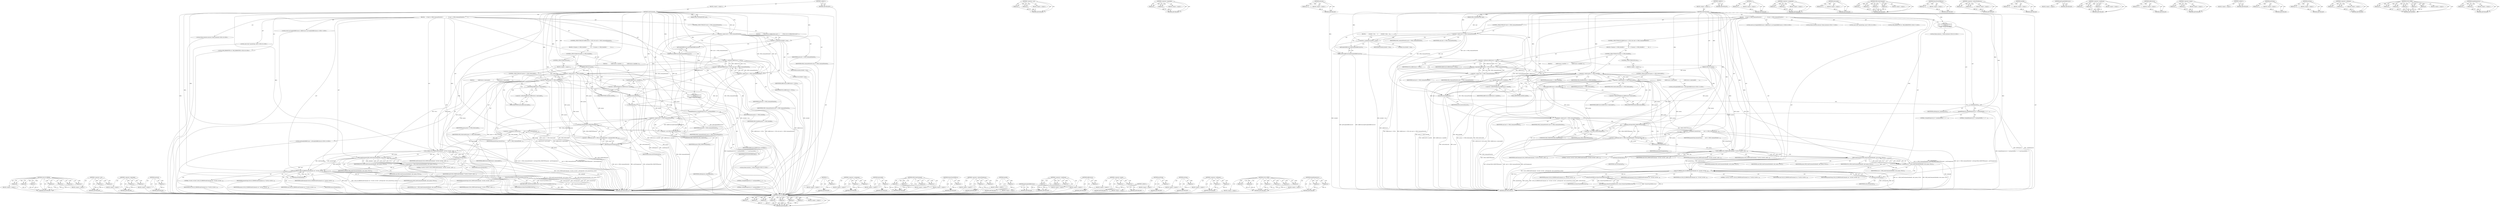 digraph "bumpDebugLevel_l" {
vulnerable_229 [label=<(METHOD,CLOG_IF_ERROR)>];
vulnerable_230 [label=<(PARAM,p1)>];
vulnerable_231 [label=<(PARAM,p2)>];
vulnerable_232 [label=<(PARAM,p3)>];
vulnerable_233 [label=<(PARAM,p4)>];
vulnerable_234 [label=<(PARAM,p5)>];
vulnerable_235 [label=<(PARAM,p6)>];
vulnerable_236 [label=<(PARAM,p7)>];
vulnerable_237 [label=<(BLOCK,&lt;empty&gt;,&lt;empty&gt;)>];
vulnerable_238 [label=<(METHOD_RETURN,ANY)>];
vulnerable_204 [label=<(METHOD,&lt;operator&gt;.cast)>];
vulnerable_205 [label=<(PARAM,p1)>];
vulnerable_206 [label=<(PARAM,p2)>];
vulnerable_207 [label=<(BLOCK,&lt;empty&gt;,&lt;empty&gt;)>];
vulnerable_208 [label=<(METHOD_RETURN,ANY)>];
vulnerable_158 [label=<(METHOD,&lt;operator&gt;.logicalAnd)>];
vulnerable_159 [label=<(PARAM,p1)>];
vulnerable_160 [label=<(PARAM,p2)>];
vulnerable_161 [label=<(BLOCK,&lt;empty&gt;,&lt;empty&gt;)>];
vulnerable_162 [label=<(METHOD_RETURN,ANY)>];
vulnerable_181 [label=<(METHOD,autoLock)>];
vulnerable_182 [label=<(PARAM,p1)>];
vulnerable_183 [label=<(BLOCK,&lt;empty&gt;,&lt;empty&gt;)>];
vulnerable_184 [label=<(METHOD_RETURN,ANY)>];
vulnerable_6 [label=<(METHOD,&lt;global&gt;)<SUB>1</SUB>>];
vulnerable_7 [label=<(BLOCK,&lt;empty&gt;,&lt;empty&gt;)<SUB>1</SUB>>];
vulnerable_8 [label=<(METHOD,sendCommand)<SUB>1</SUB>>];
vulnerable_9 [label=<(PARAM,OMX_COMMANDTYPE cmd)<SUB>2</SUB>>];
vulnerable_10 [label=<(PARAM,OMX_S32 param)<SUB>2</SUB>>];
vulnerable_11 [label=<(BLOCK,{
     if (cmd == OMX_CommandStateSet) {
      ...,{
     if (cmd == OMX_CommandStateSet) {
      ...)<SUB>2</SUB>>];
vulnerable_12 [label=<(CONTROL_STRUCTURE,IF,if (cmd == OMX_CommandStateSet))<SUB>3</SUB>>];
vulnerable_13 [label=<(&lt;operator&gt;.equals,cmd == OMX_CommandStateSet)<SUB>3</SUB>>];
vulnerable_14 [label=<(IDENTIFIER,cmd,cmd == OMX_CommandStateSet)<SUB>3</SUB>>];
vulnerable_15 [label=<(IDENTIFIER,OMX_CommandStateSet,cmd == OMX_CommandStateSet)<SUB>3</SUB>>];
vulnerable_16 [label=<(BLOCK,{
         mSailed = true;
     },{
         mSailed = true;
     })<SUB>3</SUB>>];
vulnerable_17 [label=<(&lt;operator&gt;.assignment,mSailed = true)<SUB>4</SUB>>];
vulnerable_18 [label=<(IDENTIFIER,mSailed,mSailed = true)<SUB>4</SUB>>];
vulnerable_19 [label=<(LITERAL,true,mSailed = true)<SUB>4</SUB>>];
vulnerable_20 [label="<(LOCAL,const sp&lt;GraphicBufferSource&gt; bufferSource: sp&lt;GraphicBufferSource&gt;)<SUB>6</SUB>>"];
vulnerable_21 [label=<(bufferSource,bufferSource(getGraphicBufferSource()))<SUB>6</SUB>>];
vulnerable_22 [label=<(getGraphicBufferSource,getGraphicBufferSource())<SUB>6</SUB>>];
vulnerable_23 [label=<(CONTROL_STRUCTURE,IF,if (bufferSource != NULL &amp;&amp; cmd == OMX_CommandStateSet))<SUB>7</SUB>>];
vulnerable_24 [label=<(&lt;operator&gt;.logicalAnd,bufferSource != NULL &amp;&amp; cmd == OMX_CommandStateSet)<SUB>7</SUB>>];
vulnerable_25 [label=<(&lt;operator&gt;.notEquals,bufferSource != NULL)<SUB>7</SUB>>];
vulnerable_26 [label=<(IDENTIFIER,bufferSource,bufferSource != NULL)<SUB>7</SUB>>];
vulnerable_27 [label=<(IDENTIFIER,NULL,bufferSource != NULL)<SUB>7</SUB>>];
vulnerable_28 [label=<(&lt;operator&gt;.equals,cmd == OMX_CommandStateSet)<SUB>7</SUB>>];
vulnerable_29 [label=<(IDENTIFIER,cmd,cmd == OMX_CommandStateSet)<SUB>7</SUB>>];
vulnerable_30 [label=<(IDENTIFIER,OMX_CommandStateSet,cmd == OMX_CommandStateSet)<SUB>7</SUB>>];
vulnerable_31 [label=<(BLOCK,{
 if (param == OMX_StateIdle) {
            bu...,{
 if (param == OMX_StateIdle) {
            bu...)<SUB>7</SUB>>];
vulnerable_32 [label=<(CONTROL_STRUCTURE,IF,if (param == OMX_StateIdle))<SUB>8</SUB>>];
vulnerable_33 [label=<(&lt;operator&gt;.equals,param == OMX_StateIdle)<SUB>8</SUB>>];
vulnerable_34 [label=<(IDENTIFIER,param,param == OMX_StateIdle)<SUB>8</SUB>>];
vulnerable_35 [label=<(IDENTIFIER,OMX_StateIdle,param == OMX_StateIdle)<SUB>8</SUB>>];
vulnerable_36 [label=<(BLOCK,{
            bufferSource-&gt;omxIdle();
 },{
            bufferSource-&gt;omxIdle();
 })<SUB>8</SUB>>];
vulnerable_37 [label=<(omxIdle,bufferSource-&gt;omxIdle())<SUB>9</SUB>>];
vulnerable_38 [label=<(&lt;operator&gt;.indirectFieldAccess,bufferSource-&gt;omxIdle)<SUB>9</SUB>>];
vulnerable_39 [label=<(IDENTIFIER,bufferSource,bufferSource-&gt;omxIdle())<SUB>9</SUB>>];
vulnerable_40 [label=<(FIELD_IDENTIFIER,omxIdle,omxIdle)<SUB>9</SUB>>];
vulnerable_41 [label=<(CONTROL_STRUCTURE,ELSE,else)<SUB>10</SUB>>];
vulnerable_42 [label=<(BLOCK,&lt;empty&gt;,&lt;empty&gt;)<SUB>10</SUB>>];
vulnerable_43 [label=<(CONTROL_STRUCTURE,IF,if (param == OMX_StateLoaded))<SUB>10</SUB>>];
vulnerable_44 [label=<(&lt;operator&gt;.equals,param == OMX_StateLoaded)<SUB>10</SUB>>];
vulnerable_45 [label=<(IDENTIFIER,param,param == OMX_StateLoaded)<SUB>10</SUB>>];
vulnerable_46 [label=<(IDENTIFIER,OMX_StateLoaded,param == OMX_StateLoaded)<SUB>10</SUB>>];
vulnerable_47 [label=<(BLOCK,{
            bufferSource-&gt;omxLoaded();
      ...,{
            bufferSource-&gt;omxLoaded();
      ...)<SUB>10</SUB>>];
vulnerable_48 [label=<(omxLoaded,bufferSource-&gt;omxLoaded())<SUB>11</SUB>>];
vulnerable_49 [label=<(&lt;operator&gt;.indirectFieldAccess,bufferSource-&gt;omxLoaded)<SUB>11</SUB>>];
vulnerable_50 [label=<(IDENTIFIER,bufferSource,bufferSource-&gt;omxLoaded())<SUB>11</SUB>>];
vulnerable_51 [label=<(FIELD_IDENTIFIER,omxLoaded,omxLoaded)<SUB>11</SUB>>];
vulnerable_52 [label="<(LOCAL,setGraphicBufferSource : setGraphicBufferSource)<SUB>12</SUB>>"];
vulnerable_53 [label="<(LOCAL,Mutex.Autolock autoLock: Mutex.Autolock)<SUB>17</SUB>>"];
vulnerable_54 [label=<(autoLock,autoLock(mLock))<SUB>17</SUB>>];
vulnerable_55 [label=<(IDENTIFIER,mLock,autoLock(mLock))<SUB>17</SUB>>];
vulnerable_56 [label="<(BLOCK,{
 Mutex::Autolock _l(mDebugLock);
        bump...,{
 Mutex::Autolock _l(mDebugLock);
        bump...)<SUB>19</SUB>>"];
vulnerable_57 [label="<(LOCAL,Mutex.Autolock _l: Mutex.Autolock)<SUB>20</SUB>>"];
vulnerable_58 [label=<(_l,_l(mDebugLock))<SUB>20</SUB>>];
vulnerable_59 [label=<(IDENTIFIER,mDebugLock,_l(mDebugLock))<SUB>20</SUB>>];
vulnerable_60 [label=<(bumpDebugLevel_l,bumpDebugLevel_l(2 /* numInputBuffers */, 2 /* ...)<SUB>21</SUB>>];
vulnerable_61 [label=<(LITERAL,2,bumpDebugLevel_l(2 /* numInputBuffers */, 2 /* ...)<SUB>21</SUB>>];
vulnerable_62 [label=<(LITERAL,2,bumpDebugLevel_l(2 /* numInputBuffers */, 2 /* ...)<SUB>21</SUB>>];
vulnerable_63 [label="<(LOCAL,const char* paramString: char*)<SUB>24</SUB>>"];
vulnerable_64 [label=<(&lt;operator&gt;.assignment,*paramString =
        cmd == OMX_CommandStateS...)<SUB>24</SUB>>];
vulnerable_65 [label=<(IDENTIFIER,paramString,*paramString =
        cmd == OMX_CommandStateS...)<SUB>24</SUB>>];
vulnerable_66 [label=<(&lt;operator&gt;.conditional,cmd == OMX_CommandStateSet ? asString((OMX_STAT...)<SUB>25</SUB>>];
vulnerable_67 [label=<(&lt;operator&gt;.equals,cmd == OMX_CommandStateSet)<SUB>25</SUB>>];
vulnerable_68 [label=<(IDENTIFIER,cmd,cmd == OMX_CommandStateSet)<SUB>25</SUB>>];
vulnerable_69 [label=<(IDENTIFIER,OMX_CommandStateSet,cmd == OMX_CommandStateSet)<SUB>25</SUB>>];
vulnerable_70 [label=<(asString,asString((OMX_STATETYPE)param))<SUB>25</SUB>>];
vulnerable_71 [label=<(&lt;operator&gt;.cast,(OMX_STATETYPE)param)<SUB>25</SUB>>];
vulnerable_72 [label=<(UNKNOWN,OMX_STATETYPE,OMX_STATETYPE)<SUB>25</SUB>>];
vulnerable_73 [label=<(IDENTIFIER,param,(OMX_STATETYPE)param)<SUB>25</SUB>>];
vulnerable_74 [label=<(portString,portString(param))<SUB>25</SUB>>];
vulnerable_75 [label=<(IDENTIFIER,param,portString(param))<SUB>25</SUB>>];
vulnerable_76 [label=<(CLOG_STATE,CLOG_STATE(sendCommand, &quot;%s(%d), %s(%d)&quot;, asStr...)<SUB>26</SUB>>];
vulnerable_77 [label=<(IDENTIFIER,sendCommand,CLOG_STATE(sendCommand, &quot;%s(%d), %s(%d)&quot;, asStr...)<SUB>26</SUB>>];
vulnerable_78 [label=<(LITERAL,&quot;%s(%d), %s(%d)&quot;,CLOG_STATE(sendCommand, &quot;%s(%d), %s(%d)&quot;, asStr...)<SUB>26</SUB>>];
vulnerable_79 [label=<(asString,asString(cmd))<SUB>26</SUB>>];
vulnerable_80 [label=<(IDENTIFIER,cmd,asString(cmd))<SUB>26</SUB>>];
vulnerable_81 [label=<(IDENTIFIER,cmd,CLOG_STATE(sendCommand, &quot;%s(%d), %s(%d)&quot;, asStr...)<SUB>26</SUB>>];
vulnerable_82 [label=<(IDENTIFIER,paramString,CLOG_STATE(sendCommand, &quot;%s(%d), %s(%d)&quot;, asStr...)<SUB>26</SUB>>];
vulnerable_83 [label=<(IDENTIFIER,param,CLOG_STATE(sendCommand, &quot;%s(%d), %s(%d)&quot;, asStr...)<SUB>26</SUB>>];
vulnerable_84 [label="<(LOCAL,OMX_ERRORTYPE err: OMX_ERRORTYPE)<SUB>27</SUB>>"];
vulnerable_85 [label=<(&lt;operator&gt;.assignment,err = OMX_SendCommand(mHandle, cmd, param, NULL))<SUB>27</SUB>>];
vulnerable_86 [label=<(IDENTIFIER,err,err = OMX_SendCommand(mHandle, cmd, param, NULL))<SUB>27</SUB>>];
vulnerable_87 [label=<(OMX_SendCommand,OMX_SendCommand(mHandle, cmd, param, NULL))<SUB>27</SUB>>];
vulnerable_88 [label=<(IDENTIFIER,mHandle,OMX_SendCommand(mHandle, cmd, param, NULL))<SUB>27</SUB>>];
vulnerable_89 [label=<(IDENTIFIER,cmd,OMX_SendCommand(mHandle, cmd, param, NULL))<SUB>27</SUB>>];
vulnerable_90 [label=<(IDENTIFIER,param,OMX_SendCommand(mHandle, cmd, param, NULL))<SUB>27</SUB>>];
vulnerable_91 [label=<(IDENTIFIER,NULL,OMX_SendCommand(mHandle, cmd, param, NULL))<SUB>27</SUB>>];
vulnerable_92 [label=<(CLOG_IF_ERROR,CLOG_IF_ERROR(sendCommand, err, &quot;%s(%d), %s(%d)...)<SUB>28</SUB>>];
vulnerable_93 [label=<(IDENTIFIER,sendCommand,CLOG_IF_ERROR(sendCommand, err, &quot;%s(%d), %s(%d)...)<SUB>28</SUB>>];
vulnerable_94 [label=<(IDENTIFIER,err,CLOG_IF_ERROR(sendCommand, err, &quot;%s(%d), %s(%d)...)<SUB>28</SUB>>];
vulnerable_95 [label=<(LITERAL,&quot;%s(%d), %s(%d)&quot;,CLOG_IF_ERROR(sendCommand, err, &quot;%s(%d), %s(%d)...)<SUB>28</SUB>>];
vulnerable_96 [label=<(asString,asString(cmd))<SUB>28</SUB>>];
vulnerable_97 [label=<(IDENTIFIER,cmd,asString(cmd))<SUB>28</SUB>>];
vulnerable_98 [label=<(IDENTIFIER,cmd,CLOG_IF_ERROR(sendCommand, err, &quot;%s(%d), %s(%d)...)<SUB>28</SUB>>];
vulnerable_99 [label=<(IDENTIFIER,paramString,CLOG_IF_ERROR(sendCommand, err, &quot;%s(%d), %s(%d)...)<SUB>28</SUB>>];
vulnerable_100 [label=<(IDENTIFIER,param,CLOG_IF_ERROR(sendCommand, err, &quot;%s(%d), %s(%d)...)<SUB>28</SUB>>];
vulnerable_101 [label=<(RETURN,return StatusFromOMXError(err);,return StatusFromOMXError(err);)<SUB>29</SUB>>];
vulnerable_102 [label=<(StatusFromOMXError,StatusFromOMXError(err))<SUB>29</SUB>>];
vulnerable_103 [label=<(IDENTIFIER,err,StatusFromOMXError(err))<SUB>29</SUB>>];
vulnerable_104 [label=<(METHOD_RETURN,status_t)<SUB>1</SUB>>];
vulnerable_106 [label=<(METHOD_RETURN,ANY)<SUB>1</SUB>>];
vulnerable_185 [label=<(METHOD,_l)>];
vulnerable_186 [label=<(PARAM,p1)>];
vulnerable_187 [label=<(BLOCK,&lt;empty&gt;,&lt;empty&gt;)>];
vulnerable_188 [label=<(METHOD_RETURN,ANY)>];
vulnerable_146 [label=<(METHOD,&lt;operator&gt;.assignment)>];
vulnerable_147 [label=<(PARAM,p1)>];
vulnerable_148 [label=<(PARAM,p2)>];
vulnerable_149 [label=<(BLOCK,&lt;empty&gt;,&lt;empty&gt;)>];
vulnerable_150 [label=<(METHOD_RETURN,ANY)>];
vulnerable_177 [label=<(METHOD,omxLoaded)>];
vulnerable_178 [label=<(PARAM,p1)>];
vulnerable_179 [label=<(BLOCK,&lt;empty&gt;,&lt;empty&gt;)>];
vulnerable_180 [label=<(METHOD_RETURN,ANY)>];
vulnerable_222 [label=<(METHOD,OMX_SendCommand)>];
vulnerable_223 [label=<(PARAM,p1)>];
vulnerable_224 [label=<(PARAM,p2)>];
vulnerable_225 [label=<(PARAM,p3)>];
vulnerable_226 [label=<(PARAM,p4)>];
vulnerable_227 [label=<(BLOCK,&lt;empty&gt;,&lt;empty&gt;)>];
vulnerable_228 [label=<(METHOD_RETURN,ANY)>];
vulnerable_239 [label=<(METHOD,StatusFromOMXError)>];
vulnerable_240 [label=<(PARAM,p1)>];
vulnerable_241 [label=<(BLOCK,&lt;empty&gt;,&lt;empty&gt;)>];
vulnerable_242 [label=<(METHOD_RETURN,ANY)>];
vulnerable_172 [label=<(METHOD,&lt;operator&gt;.indirectFieldAccess)>];
vulnerable_173 [label=<(PARAM,p1)>];
vulnerable_174 [label=<(PARAM,p2)>];
vulnerable_175 [label=<(BLOCK,&lt;empty&gt;,&lt;empty&gt;)>];
vulnerable_176 [label=<(METHOD_RETURN,ANY)>];
vulnerable_168 [label=<(METHOD,omxIdle)>];
vulnerable_169 [label=<(PARAM,p1)>];
vulnerable_170 [label=<(BLOCK,&lt;empty&gt;,&lt;empty&gt;)>];
vulnerable_171 [label=<(METHOD_RETURN,ANY)>];
vulnerable_155 [label=<(METHOD,getGraphicBufferSource)>];
vulnerable_156 [label=<(BLOCK,&lt;empty&gt;,&lt;empty&gt;)>];
vulnerable_157 [label=<(METHOD_RETURN,ANY)>];
vulnerable_194 [label=<(METHOD,&lt;operator&gt;.conditional)>];
vulnerable_195 [label=<(PARAM,p1)>];
vulnerable_196 [label=<(PARAM,p2)>];
vulnerable_197 [label=<(PARAM,p3)>];
vulnerable_198 [label=<(BLOCK,&lt;empty&gt;,&lt;empty&gt;)>];
vulnerable_199 [label=<(METHOD_RETURN,ANY)>];
vulnerable_151 [label=<(METHOD,bufferSource)>];
vulnerable_152 [label=<(PARAM,p1)>];
vulnerable_153 [label=<(BLOCK,&lt;empty&gt;,&lt;empty&gt;)>];
vulnerable_154 [label=<(METHOD_RETURN,ANY)>];
vulnerable_141 [label=<(METHOD,&lt;operator&gt;.equals)>];
vulnerable_142 [label=<(PARAM,p1)>];
vulnerable_143 [label=<(PARAM,p2)>];
vulnerable_144 [label=<(BLOCK,&lt;empty&gt;,&lt;empty&gt;)>];
vulnerable_145 [label=<(METHOD_RETURN,ANY)>];
vulnerable_135 [label=<(METHOD,&lt;global&gt;)<SUB>1</SUB>>];
vulnerable_136 [label=<(BLOCK,&lt;empty&gt;,&lt;empty&gt;)>];
vulnerable_137 [label=<(METHOD_RETURN,ANY)>];
vulnerable_209 [label=<(METHOD,portString)>];
vulnerable_210 [label=<(PARAM,p1)>];
vulnerable_211 [label=<(BLOCK,&lt;empty&gt;,&lt;empty&gt;)>];
vulnerable_212 [label=<(METHOD_RETURN,ANY)>];
vulnerable_200 [label=<(METHOD,asString)>];
vulnerable_201 [label=<(PARAM,p1)>];
vulnerable_202 [label=<(BLOCK,&lt;empty&gt;,&lt;empty&gt;)>];
vulnerable_203 [label=<(METHOD_RETURN,ANY)>];
vulnerable_163 [label=<(METHOD,&lt;operator&gt;.notEquals)>];
vulnerable_164 [label=<(PARAM,p1)>];
vulnerable_165 [label=<(PARAM,p2)>];
vulnerable_166 [label=<(BLOCK,&lt;empty&gt;,&lt;empty&gt;)>];
vulnerable_167 [label=<(METHOD_RETURN,ANY)>];
vulnerable_213 [label=<(METHOD,CLOG_STATE)>];
vulnerable_214 [label=<(PARAM,p1)>];
vulnerable_215 [label=<(PARAM,p2)>];
vulnerable_216 [label=<(PARAM,p3)>];
vulnerable_217 [label=<(PARAM,p4)>];
vulnerable_218 [label=<(PARAM,p5)>];
vulnerable_219 [label=<(PARAM,p6)>];
vulnerable_220 [label=<(BLOCK,&lt;empty&gt;,&lt;empty&gt;)>];
vulnerable_221 [label=<(METHOD_RETURN,ANY)>];
vulnerable_189 [label=<(METHOD,bumpDebugLevel_l)>];
vulnerable_190 [label=<(PARAM,p1)>];
vulnerable_191 [label=<(PARAM,p2)>];
vulnerable_192 [label=<(BLOCK,&lt;empty&gt;,&lt;empty&gt;)>];
vulnerable_193 [label=<(METHOD_RETURN,ANY)>];
fixed_229 [label=<(METHOD,CLOG_IF_ERROR)>];
fixed_230 [label=<(PARAM,p1)>];
fixed_231 [label=<(PARAM,p2)>];
fixed_232 [label=<(PARAM,p3)>];
fixed_233 [label=<(PARAM,p4)>];
fixed_234 [label=<(PARAM,p5)>];
fixed_235 [label=<(PARAM,p6)>];
fixed_236 [label=<(PARAM,p7)>];
fixed_237 [label=<(BLOCK,&lt;empty&gt;,&lt;empty&gt;)>];
fixed_238 [label=<(METHOD_RETURN,ANY)>];
fixed_204 [label=<(METHOD,&lt;operator&gt;.cast)>];
fixed_205 [label=<(PARAM,p1)>];
fixed_206 [label=<(PARAM,p2)>];
fixed_207 [label=<(BLOCK,&lt;empty&gt;,&lt;empty&gt;)>];
fixed_208 [label=<(METHOD_RETURN,ANY)>];
fixed_158 [label=<(METHOD,&lt;operator&gt;.logicalAnd)>];
fixed_159 [label=<(PARAM,p1)>];
fixed_160 [label=<(PARAM,p2)>];
fixed_161 [label=<(BLOCK,&lt;empty&gt;,&lt;empty&gt;)>];
fixed_162 [label=<(METHOD_RETURN,ANY)>];
fixed_181 [label=<(METHOD,autoLock)>];
fixed_182 [label=<(PARAM,p1)>];
fixed_183 [label=<(BLOCK,&lt;empty&gt;,&lt;empty&gt;)>];
fixed_184 [label=<(METHOD_RETURN,ANY)>];
fixed_6 [label=<(METHOD,&lt;global&gt;)<SUB>1</SUB>>];
fixed_7 [label=<(BLOCK,&lt;empty&gt;,&lt;empty&gt;)<SUB>1</SUB>>];
fixed_8 [label=<(METHOD,sendCommand)<SUB>1</SUB>>];
fixed_9 [label=<(PARAM,OMX_COMMANDTYPE cmd)<SUB>2</SUB>>];
fixed_10 [label=<(PARAM,OMX_S32 param)<SUB>2</SUB>>];
fixed_11 [label=<(BLOCK,{
     if (cmd == OMX_CommandStateSet) {
      ...,{
     if (cmd == OMX_CommandStateSet) {
      ...)<SUB>2</SUB>>];
fixed_12 [label=<(CONTROL_STRUCTURE,IF,if (cmd == OMX_CommandStateSet))<SUB>3</SUB>>];
fixed_13 [label=<(&lt;operator&gt;.equals,cmd == OMX_CommandStateSet)<SUB>3</SUB>>];
fixed_14 [label=<(IDENTIFIER,cmd,cmd == OMX_CommandStateSet)<SUB>3</SUB>>];
fixed_15 [label=<(IDENTIFIER,OMX_CommandStateSet,cmd == OMX_CommandStateSet)<SUB>3</SUB>>];
fixed_16 [label=<(BLOCK,{
        // There are no configurations past f...,{
        // There are no configurations past f...)<SUB>3</SUB>>];
fixed_17 [label=<(&lt;operator&gt;.assignment,mSailed = true)<SUB>5</SUB>>];
fixed_18 [label=<(IDENTIFIER,mSailed,mSailed = true)<SUB>5</SUB>>];
fixed_19 [label=<(LITERAL,true,mSailed = true)<SUB>5</SUB>>];
fixed_20 [label="<(LOCAL,const sp&lt;GraphicBufferSource&gt; bufferSource: sp&lt;GraphicBufferSource&gt;)<SUB>7</SUB>>"];
fixed_21 [label=<(bufferSource,bufferSource(getGraphicBufferSource()))<SUB>7</SUB>>];
fixed_22 [label=<(getGraphicBufferSource,getGraphicBufferSource())<SUB>7</SUB>>];
fixed_23 [label=<(CONTROL_STRUCTURE,IF,if (bufferSource != NULL &amp;&amp; cmd == OMX_CommandStateSet))<SUB>8</SUB>>];
fixed_24 [label=<(&lt;operator&gt;.logicalAnd,bufferSource != NULL &amp;&amp; cmd == OMX_CommandStateSet)<SUB>8</SUB>>];
fixed_25 [label=<(&lt;operator&gt;.notEquals,bufferSource != NULL)<SUB>8</SUB>>];
fixed_26 [label=<(IDENTIFIER,bufferSource,bufferSource != NULL)<SUB>8</SUB>>];
fixed_27 [label=<(IDENTIFIER,NULL,bufferSource != NULL)<SUB>8</SUB>>];
fixed_28 [label=<(&lt;operator&gt;.equals,cmd == OMX_CommandStateSet)<SUB>8</SUB>>];
fixed_29 [label=<(IDENTIFIER,cmd,cmd == OMX_CommandStateSet)<SUB>8</SUB>>];
fixed_30 [label=<(IDENTIFIER,OMX_CommandStateSet,cmd == OMX_CommandStateSet)<SUB>8</SUB>>];
fixed_31 [label=<(BLOCK,{
 if (param == OMX_StateIdle) {
            bu...,{
 if (param == OMX_StateIdle) {
            bu...)<SUB>8</SUB>>];
fixed_32 [label=<(CONTROL_STRUCTURE,IF,if (param == OMX_StateIdle))<SUB>9</SUB>>];
fixed_33 [label=<(&lt;operator&gt;.equals,param == OMX_StateIdle)<SUB>9</SUB>>];
fixed_34 [label=<(IDENTIFIER,param,param == OMX_StateIdle)<SUB>9</SUB>>];
fixed_35 [label=<(IDENTIFIER,OMX_StateIdle,param == OMX_StateIdle)<SUB>9</SUB>>];
fixed_36 [label=<(BLOCK,{
            bufferSource-&gt;omxIdle();
 },{
            bufferSource-&gt;omxIdle();
 })<SUB>9</SUB>>];
fixed_37 [label=<(omxIdle,bufferSource-&gt;omxIdle())<SUB>10</SUB>>];
fixed_38 [label=<(&lt;operator&gt;.indirectFieldAccess,bufferSource-&gt;omxIdle)<SUB>10</SUB>>];
fixed_39 [label=<(IDENTIFIER,bufferSource,bufferSource-&gt;omxIdle())<SUB>10</SUB>>];
fixed_40 [label=<(FIELD_IDENTIFIER,omxIdle,omxIdle)<SUB>10</SUB>>];
fixed_41 [label=<(CONTROL_STRUCTURE,ELSE,else)<SUB>11</SUB>>];
fixed_42 [label=<(BLOCK,&lt;empty&gt;,&lt;empty&gt;)<SUB>11</SUB>>];
fixed_43 [label=<(CONTROL_STRUCTURE,IF,if (param == OMX_StateLoaded))<SUB>11</SUB>>];
fixed_44 [label=<(&lt;operator&gt;.equals,param == OMX_StateLoaded)<SUB>11</SUB>>];
fixed_45 [label=<(IDENTIFIER,param,param == OMX_StateLoaded)<SUB>11</SUB>>];
fixed_46 [label=<(IDENTIFIER,OMX_StateLoaded,param == OMX_StateLoaded)<SUB>11</SUB>>];
fixed_47 [label=<(BLOCK,{
            bufferSource-&gt;omxLoaded();
      ...,{
            bufferSource-&gt;omxLoaded();
      ...)<SUB>11</SUB>>];
fixed_48 [label=<(omxLoaded,bufferSource-&gt;omxLoaded())<SUB>12</SUB>>];
fixed_49 [label=<(&lt;operator&gt;.indirectFieldAccess,bufferSource-&gt;omxLoaded)<SUB>12</SUB>>];
fixed_50 [label=<(IDENTIFIER,bufferSource,bufferSource-&gt;omxLoaded())<SUB>12</SUB>>];
fixed_51 [label=<(FIELD_IDENTIFIER,omxLoaded,omxLoaded)<SUB>12</SUB>>];
fixed_52 [label="<(LOCAL,setGraphicBufferSource : setGraphicBufferSource)<SUB>13</SUB>>"];
fixed_53 [label="<(LOCAL,Mutex.Autolock autoLock: Mutex.Autolock)<SUB>18</SUB>>"];
fixed_54 [label=<(autoLock,autoLock(mLock))<SUB>18</SUB>>];
fixed_55 [label=<(IDENTIFIER,mLock,autoLock(mLock))<SUB>18</SUB>>];
fixed_56 [label="<(BLOCK,{
 Mutex::Autolock _l(mDebugLock);
        bump...,{
 Mutex::Autolock _l(mDebugLock);
        bump...)<SUB>20</SUB>>"];
fixed_57 [label="<(LOCAL,Mutex.Autolock _l: Mutex.Autolock)<SUB>21</SUB>>"];
fixed_58 [label=<(_l,_l(mDebugLock))<SUB>21</SUB>>];
fixed_59 [label=<(IDENTIFIER,mDebugLock,_l(mDebugLock))<SUB>21</SUB>>];
fixed_60 [label=<(bumpDebugLevel_l,bumpDebugLevel_l(2 /* numInputBuffers */, 2 /* ...)<SUB>22</SUB>>];
fixed_61 [label=<(LITERAL,2,bumpDebugLevel_l(2 /* numInputBuffers */, 2 /* ...)<SUB>22</SUB>>];
fixed_62 [label=<(LITERAL,2,bumpDebugLevel_l(2 /* numInputBuffers */, 2 /* ...)<SUB>22</SUB>>];
fixed_63 [label="<(LOCAL,const char* paramString: char*)<SUB>25</SUB>>"];
fixed_64 [label=<(&lt;operator&gt;.assignment,*paramString =
        cmd == OMX_CommandStateS...)<SUB>25</SUB>>];
fixed_65 [label=<(IDENTIFIER,paramString,*paramString =
        cmd == OMX_CommandStateS...)<SUB>25</SUB>>];
fixed_66 [label=<(&lt;operator&gt;.conditional,cmd == OMX_CommandStateSet ? asString((OMX_STAT...)<SUB>26</SUB>>];
fixed_67 [label=<(&lt;operator&gt;.equals,cmd == OMX_CommandStateSet)<SUB>26</SUB>>];
fixed_68 [label=<(IDENTIFIER,cmd,cmd == OMX_CommandStateSet)<SUB>26</SUB>>];
fixed_69 [label=<(IDENTIFIER,OMX_CommandStateSet,cmd == OMX_CommandStateSet)<SUB>26</SUB>>];
fixed_70 [label=<(asString,asString((OMX_STATETYPE)param))<SUB>26</SUB>>];
fixed_71 [label=<(&lt;operator&gt;.cast,(OMX_STATETYPE)param)<SUB>26</SUB>>];
fixed_72 [label=<(UNKNOWN,OMX_STATETYPE,OMX_STATETYPE)<SUB>26</SUB>>];
fixed_73 [label=<(IDENTIFIER,param,(OMX_STATETYPE)param)<SUB>26</SUB>>];
fixed_74 [label=<(portString,portString(param))<SUB>26</SUB>>];
fixed_75 [label=<(IDENTIFIER,param,portString(param))<SUB>26</SUB>>];
fixed_76 [label=<(CLOG_STATE,CLOG_STATE(sendCommand, &quot;%s(%d), %s(%d)&quot;, asStr...)<SUB>27</SUB>>];
fixed_77 [label=<(IDENTIFIER,sendCommand,CLOG_STATE(sendCommand, &quot;%s(%d), %s(%d)&quot;, asStr...)<SUB>27</SUB>>];
fixed_78 [label=<(LITERAL,&quot;%s(%d), %s(%d)&quot;,CLOG_STATE(sendCommand, &quot;%s(%d), %s(%d)&quot;, asStr...)<SUB>27</SUB>>];
fixed_79 [label=<(asString,asString(cmd))<SUB>27</SUB>>];
fixed_80 [label=<(IDENTIFIER,cmd,asString(cmd))<SUB>27</SUB>>];
fixed_81 [label=<(IDENTIFIER,cmd,CLOG_STATE(sendCommand, &quot;%s(%d), %s(%d)&quot;, asStr...)<SUB>27</SUB>>];
fixed_82 [label=<(IDENTIFIER,paramString,CLOG_STATE(sendCommand, &quot;%s(%d), %s(%d)&quot;, asStr...)<SUB>27</SUB>>];
fixed_83 [label=<(IDENTIFIER,param,CLOG_STATE(sendCommand, &quot;%s(%d), %s(%d)&quot;, asStr...)<SUB>27</SUB>>];
fixed_84 [label="<(LOCAL,OMX_ERRORTYPE err: OMX_ERRORTYPE)<SUB>28</SUB>>"];
fixed_85 [label=<(&lt;operator&gt;.assignment,err = OMX_SendCommand(mHandle, cmd, param, NULL))<SUB>28</SUB>>];
fixed_86 [label=<(IDENTIFIER,err,err = OMX_SendCommand(mHandle, cmd, param, NULL))<SUB>28</SUB>>];
fixed_87 [label=<(OMX_SendCommand,OMX_SendCommand(mHandle, cmd, param, NULL))<SUB>28</SUB>>];
fixed_88 [label=<(IDENTIFIER,mHandle,OMX_SendCommand(mHandle, cmd, param, NULL))<SUB>28</SUB>>];
fixed_89 [label=<(IDENTIFIER,cmd,OMX_SendCommand(mHandle, cmd, param, NULL))<SUB>28</SUB>>];
fixed_90 [label=<(IDENTIFIER,param,OMX_SendCommand(mHandle, cmd, param, NULL))<SUB>28</SUB>>];
fixed_91 [label=<(IDENTIFIER,NULL,OMX_SendCommand(mHandle, cmd, param, NULL))<SUB>28</SUB>>];
fixed_92 [label=<(CLOG_IF_ERROR,CLOG_IF_ERROR(sendCommand, err, &quot;%s(%d), %s(%d)...)<SUB>29</SUB>>];
fixed_93 [label=<(IDENTIFIER,sendCommand,CLOG_IF_ERROR(sendCommand, err, &quot;%s(%d), %s(%d)...)<SUB>29</SUB>>];
fixed_94 [label=<(IDENTIFIER,err,CLOG_IF_ERROR(sendCommand, err, &quot;%s(%d), %s(%d)...)<SUB>29</SUB>>];
fixed_95 [label=<(LITERAL,&quot;%s(%d), %s(%d)&quot;,CLOG_IF_ERROR(sendCommand, err, &quot;%s(%d), %s(%d)...)<SUB>29</SUB>>];
fixed_96 [label=<(asString,asString(cmd))<SUB>29</SUB>>];
fixed_97 [label=<(IDENTIFIER,cmd,asString(cmd))<SUB>29</SUB>>];
fixed_98 [label=<(IDENTIFIER,cmd,CLOG_IF_ERROR(sendCommand, err, &quot;%s(%d), %s(%d)...)<SUB>29</SUB>>];
fixed_99 [label=<(IDENTIFIER,paramString,CLOG_IF_ERROR(sendCommand, err, &quot;%s(%d), %s(%d)...)<SUB>29</SUB>>];
fixed_100 [label=<(IDENTIFIER,param,CLOG_IF_ERROR(sendCommand, err, &quot;%s(%d), %s(%d)...)<SUB>29</SUB>>];
fixed_101 [label=<(RETURN,return StatusFromOMXError(err);,return StatusFromOMXError(err);)<SUB>30</SUB>>];
fixed_102 [label=<(StatusFromOMXError,StatusFromOMXError(err))<SUB>30</SUB>>];
fixed_103 [label=<(IDENTIFIER,err,StatusFromOMXError(err))<SUB>30</SUB>>];
fixed_104 [label=<(METHOD_RETURN,status_t)<SUB>1</SUB>>];
fixed_106 [label=<(METHOD_RETURN,ANY)<SUB>1</SUB>>];
fixed_185 [label=<(METHOD,_l)>];
fixed_186 [label=<(PARAM,p1)>];
fixed_187 [label=<(BLOCK,&lt;empty&gt;,&lt;empty&gt;)>];
fixed_188 [label=<(METHOD_RETURN,ANY)>];
fixed_146 [label=<(METHOD,&lt;operator&gt;.assignment)>];
fixed_147 [label=<(PARAM,p1)>];
fixed_148 [label=<(PARAM,p2)>];
fixed_149 [label=<(BLOCK,&lt;empty&gt;,&lt;empty&gt;)>];
fixed_150 [label=<(METHOD_RETURN,ANY)>];
fixed_177 [label=<(METHOD,omxLoaded)>];
fixed_178 [label=<(PARAM,p1)>];
fixed_179 [label=<(BLOCK,&lt;empty&gt;,&lt;empty&gt;)>];
fixed_180 [label=<(METHOD_RETURN,ANY)>];
fixed_222 [label=<(METHOD,OMX_SendCommand)>];
fixed_223 [label=<(PARAM,p1)>];
fixed_224 [label=<(PARAM,p2)>];
fixed_225 [label=<(PARAM,p3)>];
fixed_226 [label=<(PARAM,p4)>];
fixed_227 [label=<(BLOCK,&lt;empty&gt;,&lt;empty&gt;)>];
fixed_228 [label=<(METHOD_RETURN,ANY)>];
fixed_239 [label=<(METHOD,StatusFromOMXError)>];
fixed_240 [label=<(PARAM,p1)>];
fixed_241 [label=<(BLOCK,&lt;empty&gt;,&lt;empty&gt;)>];
fixed_242 [label=<(METHOD_RETURN,ANY)>];
fixed_172 [label=<(METHOD,&lt;operator&gt;.indirectFieldAccess)>];
fixed_173 [label=<(PARAM,p1)>];
fixed_174 [label=<(PARAM,p2)>];
fixed_175 [label=<(BLOCK,&lt;empty&gt;,&lt;empty&gt;)>];
fixed_176 [label=<(METHOD_RETURN,ANY)>];
fixed_168 [label=<(METHOD,omxIdle)>];
fixed_169 [label=<(PARAM,p1)>];
fixed_170 [label=<(BLOCK,&lt;empty&gt;,&lt;empty&gt;)>];
fixed_171 [label=<(METHOD_RETURN,ANY)>];
fixed_155 [label=<(METHOD,getGraphicBufferSource)>];
fixed_156 [label=<(BLOCK,&lt;empty&gt;,&lt;empty&gt;)>];
fixed_157 [label=<(METHOD_RETURN,ANY)>];
fixed_194 [label=<(METHOD,&lt;operator&gt;.conditional)>];
fixed_195 [label=<(PARAM,p1)>];
fixed_196 [label=<(PARAM,p2)>];
fixed_197 [label=<(PARAM,p3)>];
fixed_198 [label=<(BLOCK,&lt;empty&gt;,&lt;empty&gt;)>];
fixed_199 [label=<(METHOD_RETURN,ANY)>];
fixed_151 [label=<(METHOD,bufferSource)>];
fixed_152 [label=<(PARAM,p1)>];
fixed_153 [label=<(BLOCK,&lt;empty&gt;,&lt;empty&gt;)>];
fixed_154 [label=<(METHOD_RETURN,ANY)>];
fixed_141 [label=<(METHOD,&lt;operator&gt;.equals)>];
fixed_142 [label=<(PARAM,p1)>];
fixed_143 [label=<(PARAM,p2)>];
fixed_144 [label=<(BLOCK,&lt;empty&gt;,&lt;empty&gt;)>];
fixed_145 [label=<(METHOD_RETURN,ANY)>];
fixed_135 [label=<(METHOD,&lt;global&gt;)<SUB>1</SUB>>];
fixed_136 [label=<(BLOCK,&lt;empty&gt;,&lt;empty&gt;)>];
fixed_137 [label=<(METHOD_RETURN,ANY)>];
fixed_209 [label=<(METHOD,portString)>];
fixed_210 [label=<(PARAM,p1)>];
fixed_211 [label=<(BLOCK,&lt;empty&gt;,&lt;empty&gt;)>];
fixed_212 [label=<(METHOD_RETURN,ANY)>];
fixed_200 [label=<(METHOD,asString)>];
fixed_201 [label=<(PARAM,p1)>];
fixed_202 [label=<(BLOCK,&lt;empty&gt;,&lt;empty&gt;)>];
fixed_203 [label=<(METHOD_RETURN,ANY)>];
fixed_163 [label=<(METHOD,&lt;operator&gt;.notEquals)>];
fixed_164 [label=<(PARAM,p1)>];
fixed_165 [label=<(PARAM,p2)>];
fixed_166 [label=<(BLOCK,&lt;empty&gt;,&lt;empty&gt;)>];
fixed_167 [label=<(METHOD_RETURN,ANY)>];
fixed_213 [label=<(METHOD,CLOG_STATE)>];
fixed_214 [label=<(PARAM,p1)>];
fixed_215 [label=<(PARAM,p2)>];
fixed_216 [label=<(PARAM,p3)>];
fixed_217 [label=<(PARAM,p4)>];
fixed_218 [label=<(PARAM,p5)>];
fixed_219 [label=<(PARAM,p6)>];
fixed_220 [label=<(BLOCK,&lt;empty&gt;,&lt;empty&gt;)>];
fixed_221 [label=<(METHOD_RETURN,ANY)>];
fixed_189 [label=<(METHOD,bumpDebugLevel_l)>];
fixed_190 [label=<(PARAM,p1)>];
fixed_191 [label=<(PARAM,p2)>];
fixed_192 [label=<(BLOCK,&lt;empty&gt;,&lt;empty&gt;)>];
fixed_193 [label=<(METHOD_RETURN,ANY)>];
vulnerable_229 -> vulnerable_230  [key=0, label="AST: "];
vulnerable_229 -> vulnerable_230  [key=1, label="DDG: "];
vulnerable_229 -> vulnerable_237  [key=0, label="AST: "];
vulnerable_229 -> vulnerable_231  [key=0, label="AST: "];
vulnerable_229 -> vulnerable_231  [key=1, label="DDG: "];
vulnerable_229 -> vulnerable_238  [key=0, label="AST: "];
vulnerable_229 -> vulnerable_238  [key=1, label="CFG: "];
vulnerable_229 -> vulnerable_232  [key=0, label="AST: "];
vulnerable_229 -> vulnerable_232  [key=1, label="DDG: "];
vulnerable_229 -> vulnerable_233  [key=0, label="AST: "];
vulnerable_229 -> vulnerable_233  [key=1, label="DDG: "];
vulnerable_229 -> vulnerable_234  [key=0, label="AST: "];
vulnerable_229 -> vulnerable_234  [key=1, label="DDG: "];
vulnerable_229 -> vulnerable_235  [key=0, label="AST: "];
vulnerable_229 -> vulnerable_235  [key=1, label="DDG: "];
vulnerable_229 -> vulnerable_236  [key=0, label="AST: "];
vulnerable_229 -> vulnerable_236  [key=1, label="DDG: "];
vulnerable_230 -> vulnerable_238  [key=0, label="DDG: p1"];
vulnerable_231 -> vulnerable_238  [key=0, label="DDG: p2"];
vulnerable_232 -> vulnerable_238  [key=0, label="DDG: p3"];
vulnerable_233 -> vulnerable_238  [key=0, label="DDG: p4"];
vulnerable_234 -> vulnerable_238  [key=0, label="DDG: p5"];
vulnerable_235 -> vulnerable_238  [key=0, label="DDG: p6"];
vulnerable_236 -> vulnerable_238  [key=0, label="DDG: p7"];
vulnerable_204 -> vulnerable_205  [key=0, label="AST: "];
vulnerable_204 -> vulnerable_205  [key=1, label="DDG: "];
vulnerable_204 -> vulnerable_207  [key=0, label="AST: "];
vulnerable_204 -> vulnerable_206  [key=0, label="AST: "];
vulnerable_204 -> vulnerable_206  [key=1, label="DDG: "];
vulnerable_204 -> vulnerable_208  [key=0, label="AST: "];
vulnerable_204 -> vulnerable_208  [key=1, label="CFG: "];
vulnerable_205 -> vulnerable_208  [key=0, label="DDG: p1"];
vulnerable_206 -> vulnerable_208  [key=0, label="DDG: p2"];
vulnerable_158 -> vulnerable_159  [key=0, label="AST: "];
vulnerable_158 -> vulnerable_159  [key=1, label="DDG: "];
vulnerable_158 -> vulnerable_161  [key=0, label="AST: "];
vulnerable_158 -> vulnerable_160  [key=0, label="AST: "];
vulnerable_158 -> vulnerable_160  [key=1, label="DDG: "];
vulnerable_158 -> vulnerable_162  [key=0, label="AST: "];
vulnerable_158 -> vulnerable_162  [key=1, label="CFG: "];
vulnerable_159 -> vulnerable_162  [key=0, label="DDG: p1"];
vulnerable_160 -> vulnerable_162  [key=0, label="DDG: p2"];
vulnerable_181 -> vulnerable_182  [key=0, label="AST: "];
vulnerable_181 -> vulnerable_182  [key=1, label="DDG: "];
vulnerable_181 -> vulnerable_183  [key=0, label="AST: "];
vulnerable_181 -> vulnerable_184  [key=0, label="AST: "];
vulnerable_181 -> vulnerable_184  [key=1, label="CFG: "];
vulnerable_182 -> vulnerable_184  [key=0, label="DDG: p1"];
vulnerable_6 -> vulnerable_7  [key=0, label="AST: "];
vulnerable_6 -> vulnerable_106  [key=0, label="AST: "];
vulnerable_6 -> vulnerable_106  [key=1, label="CFG: "];
vulnerable_7 -> vulnerable_8  [key=0, label="AST: "];
vulnerable_8 -> vulnerable_9  [key=0, label="AST: "];
vulnerable_8 -> vulnerable_9  [key=1, label="DDG: "];
vulnerable_8 -> vulnerable_10  [key=0, label="AST: "];
vulnerable_8 -> vulnerable_10  [key=1, label="DDG: "];
vulnerable_8 -> vulnerable_11  [key=0, label="AST: "];
vulnerable_8 -> vulnerable_104  [key=0, label="AST: "];
vulnerable_8 -> vulnerable_13  [key=0, label="CFG: "];
vulnerable_8 -> vulnerable_13  [key=1, label="DDG: "];
vulnerable_8 -> vulnerable_56  [key=0, label="DDG: "];
vulnerable_8 -> vulnerable_21  [key=0, label="DDG: "];
vulnerable_8 -> vulnerable_54  [key=0, label="DDG: "];
vulnerable_8 -> vulnerable_76  [key=0, label="DDG: "];
vulnerable_8 -> vulnerable_92  [key=0, label="DDG: "];
vulnerable_8 -> vulnerable_17  [key=0, label="DDG: "];
vulnerable_8 -> vulnerable_58  [key=0, label="DDG: "];
vulnerable_8 -> vulnerable_60  [key=0, label="DDG: "];
vulnerable_8 -> vulnerable_79  [key=0, label="DDG: "];
vulnerable_8 -> vulnerable_87  [key=0, label="DDG: "];
vulnerable_8 -> vulnerable_96  [key=0, label="DDG: "];
vulnerable_8 -> vulnerable_102  [key=0, label="DDG: "];
vulnerable_8 -> vulnerable_25  [key=0, label="DDG: "];
vulnerable_8 -> vulnerable_28  [key=0, label="DDG: "];
vulnerable_8 -> vulnerable_67  [key=0, label="DDG: "];
vulnerable_8 -> vulnerable_70  [key=0, label="DDG: "];
vulnerable_8 -> vulnerable_74  [key=0, label="DDG: "];
vulnerable_8 -> vulnerable_33  [key=0, label="DDG: "];
vulnerable_8 -> vulnerable_71  [key=0, label="DDG: "];
vulnerable_8 -> vulnerable_44  [key=0, label="DDG: "];
vulnerable_9 -> vulnerable_13  [key=0, label="DDG: cmd"];
vulnerable_10 -> vulnerable_76  [key=0, label="DDG: param"];
vulnerable_10 -> vulnerable_70  [key=0, label="DDG: param"];
vulnerable_10 -> vulnerable_74  [key=0, label="DDG: param"];
vulnerable_10 -> vulnerable_33  [key=0, label="DDG: param"];
vulnerable_10 -> vulnerable_71  [key=0, label="DDG: param"];
vulnerable_11 -> vulnerable_12  [key=0, label="AST: "];
vulnerable_11 -> vulnerable_20  [key=0, label="AST: "];
vulnerable_11 -> vulnerable_21  [key=0, label="AST: "];
vulnerable_11 -> vulnerable_23  [key=0, label="AST: "];
vulnerable_11 -> vulnerable_53  [key=0, label="AST: "];
vulnerable_11 -> vulnerable_54  [key=0, label="AST: "];
vulnerable_11 -> vulnerable_56  [key=0, label="AST: "];
vulnerable_11 -> vulnerable_63  [key=0, label="AST: "];
vulnerable_11 -> vulnerable_64  [key=0, label="AST: "];
vulnerable_11 -> vulnerable_76  [key=0, label="AST: "];
vulnerable_11 -> vulnerable_84  [key=0, label="AST: "];
vulnerable_11 -> vulnerable_85  [key=0, label="AST: "];
vulnerable_11 -> vulnerable_92  [key=0, label="AST: "];
vulnerable_11 -> vulnerable_101  [key=0, label="AST: "];
vulnerable_12 -> vulnerable_13  [key=0, label="AST: "];
vulnerable_12 -> vulnerable_16  [key=0, label="AST: "];
vulnerable_13 -> vulnerable_14  [key=0, label="AST: "];
vulnerable_13 -> vulnerable_15  [key=0, label="AST: "];
vulnerable_13 -> vulnerable_22  [key=0, label="CFG: "];
vulnerable_13 -> vulnerable_17  [key=0, label="CFG: "];
vulnerable_13 -> vulnerable_17  [key=1, label="CDG: "];
vulnerable_13 -> vulnerable_24  [key=0, label="DDG: cmd == OMX_CommandStateSet"];
vulnerable_13 -> vulnerable_28  [key=0, label="DDG: cmd"];
vulnerable_13 -> vulnerable_28  [key=1, label="DDG: OMX_CommandStateSet"];
vulnerable_13 -> vulnerable_67  [key=0, label="DDG: cmd"];
vulnerable_13 -> vulnerable_67  [key=1, label="DDG: OMX_CommandStateSet"];
vulnerable_16 -> vulnerable_17  [key=0, label="AST: "];
vulnerable_17 -> vulnerable_18  [key=0, label="AST: "];
vulnerable_17 -> vulnerable_19  [key=0, label="AST: "];
vulnerable_17 -> vulnerable_22  [key=0, label="CFG: "];
vulnerable_17 -> vulnerable_104  [key=0, label="DDG: mSailed = true"];
vulnerable_17 -> vulnerable_104  [key=1, label="DDG: mSailed"];
vulnerable_21 -> vulnerable_22  [key=0, label="AST: "];
vulnerable_21 -> vulnerable_25  [key=0, label="CFG: "];
vulnerable_21 -> vulnerable_104  [key=0, label="DDG: getGraphicBufferSource()"];
vulnerable_21 -> vulnerable_104  [key=1, label="DDG: bufferSource(getGraphicBufferSource())"];
vulnerable_22 -> vulnerable_21  [key=0, label="CFG: "];
vulnerable_23 -> vulnerable_24  [key=0, label="AST: "];
vulnerable_23 -> vulnerable_31  [key=0, label="AST: "];
vulnerable_24 -> vulnerable_25  [key=0, label="AST: "];
vulnerable_24 -> vulnerable_28  [key=0, label="AST: "];
vulnerable_24 -> vulnerable_33  [key=0, label="CFG: "];
vulnerable_24 -> vulnerable_33  [key=1, label="CDG: "];
vulnerable_24 -> vulnerable_54  [key=0, label="CFG: "];
vulnerable_24 -> vulnerable_104  [key=0, label="DDG: bufferSource != NULL"];
vulnerable_24 -> vulnerable_104  [key=1, label="DDG: bufferSource != NULL &amp;&amp; cmd == OMX_CommandStateSet"];
vulnerable_25 -> vulnerable_26  [key=0, label="AST: "];
vulnerable_25 -> vulnerable_27  [key=0, label="AST: "];
vulnerable_25 -> vulnerable_24  [key=0, label="CFG: "];
vulnerable_25 -> vulnerable_24  [key=1, label="DDG: bufferSource"];
vulnerable_25 -> vulnerable_24  [key=2, label="DDG: NULL"];
vulnerable_25 -> vulnerable_28  [key=0, label="CFG: "];
vulnerable_25 -> vulnerable_28  [key=1, label="CDG: "];
vulnerable_25 -> vulnerable_104  [key=0, label="DDG: bufferSource"];
vulnerable_25 -> vulnerable_87  [key=0, label="DDG: NULL"];
vulnerable_25 -> vulnerable_37  [key=0, label="DDG: bufferSource"];
vulnerable_25 -> vulnerable_48  [key=0, label="DDG: bufferSource"];
vulnerable_28 -> vulnerable_29  [key=0, label="AST: "];
vulnerable_28 -> vulnerable_30  [key=0, label="AST: "];
vulnerable_28 -> vulnerable_24  [key=0, label="CFG: "];
vulnerable_28 -> vulnerable_24  [key=1, label="DDG: cmd"];
vulnerable_28 -> vulnerable_24  [key=2, label="DDG: OMX_CommandStateSet"];
vulnerable_28 -> vulnerable_67  [key=0, label="DDG: cmd"];
vulnerable_28 -> vulnerable_67  [key=1, label="DDG: OMX_CommandStateSet"];
vulnerable_31 -> vulnerable_32  [key=0, label="AST: "];
vulnerable_32 -> vulnerable_33  [key=0, label="AST: "];
vulnerable_32 -> vulnerable_36  [key=0, label="AST: "];
vulnerable_32 -> vulnerable_41  [key=0, label="AST: "];
vulnerable_33 -> vulnerable_34  [key=0, label="AST: "];
vulnerable_33 -> vulnerable_35  [key=0, label="AST: "];
vulnerable_33 -> vulnerable_40  [key=0, label="CFG: "];
vulnerable_33 -> vulnerable_40  [key=1, label="CDG: "];
vulnerable_33 -> vulnerable_44  [key=0, label="CFG: "];
vulnerable_33 -> vulnerable_44  [key=1, label="DDG: param"];
vulnerable_33 -> vulnerable_44  [key=2, label="CDG: "];
vulnerable_33 -> vulnerable_104  [key=0, label="DDG: param == OMX_StateIdle"];
vulnerable_33 -> vulnerable_104  [key=1, label="DDG: OMX_StateIdle"];
vulnerable_33 -> vulnerable_76  [key=0, label="DDG: param"];
vulnerable_33 -> vulnerable_70  [key=0, label="DDG: param"];
vulnerable_33 -> vulnerable_74  [key=0, label="DDG: param"];
vulnerable_33 -> vulnerable_71  [key=0, label="DDG: param"];
vulnerable_33 -> vulnerable_37  [key=0, label="CDG: "];
vulnerable_33 -> vulnerable_38  [key=0, label="CDG: "];
vulnerable_36 -> vulnerable_37  [key=0, label="AST: "];
vulnerable_37 -> vulnerable_38  [key=0, label="AST: "];
vulnerable_37 -> vulnerable_54  [key=0, label="CFG: "];
vulnerable_37 -> vulnerable_104  [key=0, label="DDG: bufferSource-&gt;omxIdle"];
vulnerable_37 -> vulnerable_104  [key=1, label="DDG: bufferSource-&gt;omxIdle()"];
vulnerable_38 -> vulnerable_39  [key=0, label="AST: "];
vulnerable_38 -> vulnerable_40  [key=0, label="AST: "];
vulnerable_38 -> vulnerable_37  [key=0, label="CFG: "];
vulnerable_40 -> vulnerable_38  [key=0, label="CFG: "];
vulnerable_41 -> vulnerable_42  [key=0, label="AST: "];
vulnerable_42 -> vulnerable_43  [key=0, label="AST: "];
vulnerable_43 -> vulnerable_44  [key=0, label="AST: "];
vulnerable_43 -> vulnerable_47  [key=0, label="AST: "];
vulnerable_44 -> vulnerable_45  [key=0, label="AST: "];
vulnerable_44 -> vulnerable_46  [key=0, label="AST: "];
vulnerable_44 -> vulnerable_51  [key=0, label="CFG: "];
vulnerable_44 -> vulnerable_51  [key=1, label="CDG: "];
vulnerable_44 -> vulnerable_54  [key=0, label="CFG: "];
vulnerable_44 -> vulnerable_104  [key=0, label="DDG: param == OMX_StateLoaded"];
vulnerable_44 -> vulnerable_104  [key=1, label="DDG: OMX_StateLoaded"];
vulnerable_44 -> vulnerable_76  [key=0, label="DDG: param"];
vulnerable_44 -> vulnerable_70  [key=0, label="DDG: param"];
vulnerable_44 -> vulnerable_74  [key=0, label="DDG: param"];
vulnerable_44 -> vulnerable_71  [key=0, label="DDG: param"];
vulnerable_44 -> vulnerable_48  [key=0, label="CDG: "];
vulnerable_44 -> vulnerable_49  [key=0, label="CDG: "];
vulnerable_47 -> vulnerable_48  [key=0, label="AST: "];
vulnerable_47 -> vulnerable_52  [key=0, label="AST: "];
vulnerable_48 -> vulnerable_49  [key=0, label="AST: "];
vulnerable_48 -> vulnerable_54  [key=0, label="CFG: "];
vulnerable_48 -> vulnerable_104  [key=0, label="DDG: bufferSource-&gt;omxLoaded"];
vulnerable_48 -> vulnerable_104  [key=1, label="DDG: bufferSource-&gt;omxLoaded()"];
vulnerable_49 -> vulnerable_50  [key=0, label="AST: "];
vulnerable_49 -> vulnerable_51  [key=0, label="AST: "];
vulnerable_49 -> vulnerable_48  [key=0, label="CFG: "];
vulnerable_51 -> vulnerable_49  [key=0, label="CFG: "];
vulnerable_54 -> vulnerable_55  [key=0, label="AST: "];
vulnerable_54 -> vulnerable_58  [key=0, label="CFG: "];
vulnerable_54 -> vulnerable_104  [key=0, label="DDG: autoLock(mLock)"];
vulnerable_54 -> vulnerable_104  [key=1, label="DDG: mLock"];
vulnerable_56 -> vulnerable_57  [key=0, label="AST: "];
vulnerable_56 -> vulnerable_58  [key=0, label="AST: "];
vulnerable_56 -> vulnerable_60  [key=0, label="AST: "];
vulnerable_58 -> vulnerable_59  [key=0, label="AST: "];
vulnerable_58 -> vulnerable_60  [key=0, label="CFG: "];
vulnerable_58 -> vulnerable_104  [key=0, label="DDG: _l(mDebugLock)"];
vulnerable_58 -> vulnerable_104  [key=1, label="DDG: mDebugLock"];
vulnerable_60 -> vulnerable_61  [key=0, label="AST: "];
vulnerable_60 -> vulnerable_62  [key=0, label="AST: "];
vulnerable_60 -> vulnerable_67  [key=0, label="CFG: "];
vulnerable_60 -> vulnerable_104  [key=0, label="DDG: bumpDebugLevel_l(2 /* numInputBuffers */, 2 /* numOutputBuffers */)"];
vulnerable_64 -> vulnerable_65  [key=0, label="AST: "];
vulnerable_64 -> vulnerable_66  [key=0, label="AST: "];
vulnerable_64 -> vulnerable_79  [key=0, label="CFG: "];
vulnerable_64 -> vulnerable_104  [key=0, label="DDG: cmd == OMX_CommandStateSet ? asString((OMX_STATETYPE)param) : portString(param)"];
vulnerable_64 -> vulnerable_104  [key=1, label="DDG: *paramString =
        cmd == OMX_CommandStateSet ? asString((OMX_STATETYPE)param) : portString(param)"];
vulnerable_64 -> vulnerable_76  [key=0, label="DDG: paramString"];
vulnerable_66 -> vulnerable_67  [key=0, label="AST: "];
vulnerable_66 -> vulnerable_70  [key=0, label="AST: "];
vulnerable_66 -> vulnerable_74  [key=0, label="AST: "];
vulnerable_66 -> vulnerable_64  [key=0, label="CFG: "];
vulnerable_66 -> vulnerable_104  [key=0, label="DDG: cmd == OMX_CommandStateSet"];
vulnerable_66 -> vulnerable_104  [key=1, label="DDG: portString(param)"];
vulnerable_66 -> vulnerable_104  [key=2, label="DDG: asString((OMX_STATETYPE)param)"];
vulnerable_67 -> vulnerable_68  [key=0, label="AST: "];
vulnerable_67 -> vulnerable_69  [key=0, label="AST: "];
vulnerable_67 -> vulnerable_72  [key=0, label="CFG: "];
vulnerable_67 -> vulnerable_72  [key=1, label="CDG: "];
vulnerable_67 -> vulnerable_74  [key=0, label="CFG: "];
vulnerable_67 -> vulnerable_74  [key=1, label="CDG: "];
vulnerable_67 -> vulnerable_104  [key=0, label="DDG: OMX_CommandStateSet"];
vulnerable_67 -> vulnerable_79  [key=0, label="DDG: cmd"];
vulnerable_67 -> vulnerable_71  [key=0, label="CDG: "];
vulnerable_67 -> vulnerable_70  [key=0, label="CDG: "];
vulnerable_70 -> vulnerable_71  [key=0, label="AST: "];
vulnerable_70 -> vulnerable_66  [key=0, label="CFG: "];
vulnerable_70 -> vulnerable_66  [key=1, label="DDG: (OMX_STATETYPE)param"];
vulnerable_70 -> vulnerable_104  [key=0, label="DDG: (OMX_STATETYPE)param"];
vulnerable_70 -> vulnerable_64  [key=0, label="DDG: (OMX_STATETYPE)param"];
vulnerable_71 -> vulnerable_72  [key=0, label="AST: "];
vulnerable_71 -> vulnerable_73  [key=0, label="AST: "];
vulnerable_71 -> vulnerable_70  [key=0, label="CFG: "];
vulnerable_72 -> vulnerable_71  [key=0, label="CFG: "];
vulnerable_74 -> vulnerable_75  [key=0, label="AST: "];
vulnerable_74 -> vulnerable_66  [key=0, label="CFG: "];
vulnerable_74 -> vulnerable_66  [key=1, label="DDG: param"];
vulnerable_74 -> vulnerable_64  [key=0, label="DDG: param"];
vulnerable_74 -> vulnerable_76  [key=0, label="DDG: param"];
vulnerable_76 -> vulnerable_77  [key=0, label="AST: "];
vulnerable_76 -> vulnerable_78  [key=0, label="AST: "];
vulnerable_76 -> vulnerable_79  [key=0, label="AST: "];
vulnerable_76 -> vulnerable_81  [key=0, label="AST: "];
vulnerable_76 -> vulnerable_82  [key=0, label="AST: "];
vulnerable_76 -> vulnerable_83  [key=0, label="AST: "];
vulnerable_76 -> vulnerable_87  [key=0, label="CFG: "];
vulnerable_76 -> vulnerable_87  [key=1, label="DDG: cmd"];
vulnerable_76 -> vulnerable_87  [key=2, label="DDG: param"];
vulnerable_76 -> vulnerable_104  [key=0, label="DDG: CLOG_STATE(sendCommand, &quot;%s(%d), %s(%d)&quot;, asString(cmd), cmd, paramString, param)"];
vulnerable_76 -> vulnerable_92  [key=0, label="DDG: sendCommand"];
vulnerable_76 -> vulnerable_92  [key=1, label="DDG: paramString"];
vulnerable_79 -> vulnerable_80  [key=0, label="AST: "];
vulnerable_79 -> vulnerable_76  [key=0, label="CFG: "];
vulnerable_79 -> vulnerable_76  [key=1, label="DDG: cmd"];
vulnerable_85 -> vulnerable_86  [key=0, label="AST: "];
vulnerable_85 -> vulnerable_87  [key=0, label="AST: "];
vulnerable_85 -> vulnerable_96  [key=0, label="CFG: "];
vulnerable_85 -> vulnerable_104  [key=0, label="DDG: OMX_SendCommand(mHandle, cmd, param, NULL)"];
vulnerable_85 -> vulnerable_104  [key=1, label="DDG: err = OMX_SendCommand(mHandle, cmd, param, NULL)"];
vulnerable_85 -> vulnerable_92  [key=0, label="DDG: err"];
vulnerable_87 -> vulnerable_88  [key=0, label="AST: "];
vulnerable_87 -> vulnerable_89  [key=0, label="AST: "];
vulnerable_87 -> vulnerable_90  [key=0, label="AST: "];
vulnerable_87 -> vulnerable_91  [key=0, label="AST: "];
vulnerable_87 -> vulnerable_85  [key=0, label="CFG: "];
vulnerable_87 -> vulnerable_85  [key=1, label="DDG: mHandle"];
vulnerable_87 -> vulnerable_85  [key=2, label="DDG: cmd"];
vulnerable_87 -> vulnerable_85  [key=3, label="DDG: param"];
vulnerable_87 -> vulnerable_85  [key=4, label="DDG: NULL"];
vulnerable_87 -> vulnerable_104  [key=0, label="DDG: NULL"];
vulnerable_87 -> vulnerable_104  [key=1, label="DDG: mHandle"];
vulnerable_87 -> vulnerable_92  [key=0, label="DDG: param"];
vulnerable_87 -> vulnerable_96  [key=0, label="DDG: cmd"];
vulnerable_92 -> vulnerable_93  [key=0, label="AST: "];
vulnerable_92 -> vulnerable_94  [key=0, label="AST: "];
vulnerable_92 -> vulnerable_95  [key=0, label="AST: "];
vulnerable_92 -> vulnerable_96  [key=0, label="AST: "];
vulnerable_92 -> vulnerable_98  [key=0, label="AST: "];
vulnerable_92 -> vulnerable_99  [key=0, label="AST: "];
vulnerable_92 -> vulnerable_100  [key=0, label="AST: "];
vulnerable_92 -> vulnerable_102  [key=0, label="CFG: "];
vulnerable_92 -> vulnerable_102  [key=1, label="DDG: err"];
vulnerable_92 -> vulnerable_104  [key=0, label="DDG: sendCommand"];
vulnerable_92 -> vulnerable_104  [key=1, label="DDG: asString(cmd)"];
vulnerable_92 -> vulnerable_104  [key=2, label="DDG: cmd"];
vulnerable_92 -> vulnerable_104  [key=3, label="DDG: paramString"];
vulnerable_92 -> vulnerable_104  [key=4, label="DDG: param"];
vulnerable_92 -> vulnerable_104  [key=5, label="DDG: CLOG_IF_ERROR(sendCommand, err, &quot;%s(%d), %s(%d)&quot;, asString(cmd), cmd, paramString, param)"];
vulnerable_96 -> vulnerable_97  [key=0, label="AST: "];
vulnerable_96 -> vulnerable_92  [key=0, label="CFG: "];
vulnerable_96 -> vulnerable_92  [key=1, label="DDG: cmd"];
vulnerable_101 -> vulnerable_102  [key=0, label="AST: "];
vulnerable_101 -> vulnerable_104  [key=0, label="CFG: "];
vulnerable_101 -> vulnerable_104  [key=1, label="DDG: &lt;RET&gt;"];
vulnerable_102 -> vulnerable_103  [key=0, label="AST: "];
vulnerable_102 -> vulnerable_101  [key=0, label="CFG: "];
vulnerable_102 -> vulnerable_101  [key=1, label="DDG: StatusFromOMXError(err)"];
vulnerable_102 -> vulnerable_104  [key=0, label="DDG: err"];
vulnerable_102 -> vulnerable_104  [key=1, label="DDG: StatusFromOMXError(err)"];
vulnerable_185 -> vulnerable_186  [key=0, label="AST: "];
vulnerable_185 -> vulnerable_186  [key=1, label="DDG: "];
vulnerable_185 -> vulnerable_187  [key=0, label="AST: "];
vulnerable_185 -> vulnerable_188  [key=0, label="AST: "];
vulnerable_185 -> vulnerable_188  [key=1, label="CFG: "];
vulnerable_186 -> vulnerable_188  [key=0, label="DDG: p1"];
vulnerable_146 -> vulnerable_147  [key=0, label="AST: "];
vulnerable_146 -> vulnerable_147  [key=1, label="DDG: "];
vulnerable_146 -> vulnerable_149  [key=0, label="AST: "];
vulnerable_146 -> vulnerable_148  [key=0, label="AST: "];
vulnerable_146 -> vulnerable_148  [key=1, label="DDG: "];
vulnerable_146 -> vulnerable_150  [key=0, label="AST: "];
vulnerable_146 -> vulnerable_150  [key=1, label="CFG: "];
vulnerable_147 -> vulnerable_150  [key=0, label="DDG: p1"];
vulnerable_148 -> vulnerable_150  [key=0, label="DDG: p2"];
vulnerable_177 -> vulnerable_178  [key=0, label="AST: "];
vulnerable_177 -> vulnerable_178  [key=1, label="DDG: "];
vulnerable_177 -> vulnerable_179  [key=0, label="AST: "];
vulnerable_177 -> vulnerable_180  [key=0, label="AST: "];
vulnerable_177 -> vulnerable_180  [key=1, label="CFG: "];
vulnerable_178 -> vulnerable_180  [key=0, label="DDG: p1"];
vulnerable_222 -> vulnerable_223  [key=0, label="AST: "];
vulnerable_222 -> vulnerable_223  [key=1, label="DDG: "];
vulnerable_222 -> vulnerable_227  [key=0, label="AST: "];
vulnerable_222 -> vulnerable_224  [key=0, label="AST: "];
vulnerable_222 -> vulnerable_224  [key=1, label="DDG: "];
vulnerable_222 -> vulnerable_228  [key=0, label="AST: "];
vulnerable_222 -> vulnerable_228  [key=1, label="CFG: "];
vulnerable_222 -> vulnerable_225  [key=0, label="AST: "];
vulnerable_222 -> vulnerable_225  [key=1, label="DDG: "];
vulnerable_222 -> vulnerable_226  [key=0, label="AST: "];
vulnerable_222 -> vulnerable_226  [key=1, label="DDG: "];
vulnerable_223 -> vulnerable_228  [key=0, label="DDG: p1"];
vulnerable_224 -> vulnerable_228  [key=0, label="DDG: p2"];
vulnerable_225 -> vulnerable_228  [key=0, label="DDG: p3"];
vulnerable_226 -> vulnerable_228  [key=0, label="DDG: p4"];
vulnerable_239 -> vulnerable_240  [key=0, label="AST: "];
vulnerable_239 -> vulnerable_240  [key=1, label="DDG: "];
vulnerable_239 -> vulnerable_241  [key=0, label="AST: "];
vulnerable_239 -> vulnerable_242  [key=0, label="AST: "];
vulnerable_239 -> vulnerable_242  [key=1, label="CFG: "];
vulnerable_240 -> vulnerable_242  [key=0, label="DDG: p1"];
vulnerable_172 -> vulnerable_173  [key=0, label="AST: "];
vulnerable_172 -> vulnerable_173  [key=1, label="DDG: "];
vulnerable_172 -> vulnerable_175  [key=0, label="AST: "];
vulnerable_172 -> vulnerable_174  [key=0, label="AST: "];
vulnerable_172 -> vulnerable_174  [key=1, label="DDG: "];
vulnerable_172 -> vulnerable_176  [key=0, label="AST: "];
vulnerable_172 -> vulnerable_176  [key=1, label="CFG: "];
vulnerable_173 -> vulnerable_176  [key=0, label="DDG: p1"];
vulnerable_174 -> vulnerable_176  [key=0, label="DDG: p2"];
vulnerable_168 -> vulnerable_169  [key=0, label="AST: "];
vulnerable_168 -> vulnerable_169  [key=1, label="DDG: "];
vulnerable_168 -> vulnerable_170  [key=0, label="AST: "];
vulnerable_168 -> vulnerable_171  [key=0, label="AST: "];
vulnerable_168 -> vulnerable_171  [key=1, label="CFG: "];
vulnerable_169 -> vulnerable_171  [key=0, label="DDG: p1"];
vulnerable_155 -> vulnerable_156  [key=0, label="AST: "];
vulnerable_155 -> vulnerable_157  [key=0, label="AST: "];
vulnerable_155 -> vulnerable_157  [key=1, label="CFG: "];
vulnerable_194 -> vulnerable_195  [key=0, label="AST: "];
vulnerable_194 -> vulnerable_195  [key=1, label="DDG: "];
vulnerable_194 -> vulnerable_198  [key=0, label="AST: "];
vulnerable_194 -> vulnerable_196  [key=0, label="AST: "];
vulnerable_194 -> vulnerable_196  [key=1, label="DDG: "];
vulnerable_194 -> vulnerable_199  [key=0, label="AST: "];
vulnerable_194 -> vulnerable_199  [key=1, label="CFG: "];
vulnerable_194 -> vulnerable_197  [key=0, label="AST: "];
vulnerable_194 -> vulnerable_197  [key=1, label="DDG: "];
vulnerable_195 -> vulnerable_199  [key=0, label="DDG: p1"];
vulnerable_196 -> vulnerable_199  [key=0, label="DDG: p2"];
vulnerable_197 -> vulnerable_199  [key=0, label="DDG: p3"];
vulnerable_151 -> vulnerable_152  [key=0, label="AST: "];
vulnerable_151 -> vulnerable_152  [key=1, label="DDG: "];
vulnerable_151 -> vulnerable_153  [key=0, label="AST: "];
vulnerable_151 -> vulnerable_154  [key=0, label="AST: "];
vulnerable_151 -> vulnerable_154  [key=1, label="CFG: "];
vulnerable_152 -> vulnerable_154  [key=0, label="DDG: p1"];
vulnerable_141 -> vulnerable_142  [key=0, label="AST: "];
vulnerable_141 -> vulnerable_142  [key=1, label="DDG: "];
vulnerable_141 -> vulnerable_144  [key=0, label="AST: "];
vulnerable_141 -> vulnerable_143  [key=0, label="AST: "];
vulnerable_141 -> vulnerable_143  [key=1, label="DDG: "];
vulnerable_141 -> vulnerable_145  [key=0, label="AST: "];
vulnerable_141 -> vulnerable_145  [key=1, label="CFG: "];
vulnerable_142 -> vulnerable_145  [key=0, label="DDG: p1"];
vulnerable_143 -> vulnerable_145  [key=0, label="DDG: p2"];
vulnerable_135 -> vulnerable_136  [key=0, label="AST: "];
vulnerable_135 -> vulnerable_137  [key=0, label="AST: "];
vulnerable_135 -> vulnerable_137  [key=1, label="CFG: "];
vulnerable_209 -> vulnerable_210  [key=0, label="AST: "];
vulnerable_209 -> vulnerable_210  [key=1, label="DDG: "];
vulnerable_209 -> vulnerable_211  [key=0, label="AST: "];
vulnerable_209 -> vulnerable_212  [key=0, label="AST: "];
vulnerable_209 -> vulnerable_212  [key=1, label="CFG: "];
vulnerable_210 -> vulnerable_212  [key=0, label="DDG: p1"];
vulnerable_200 -> vulnerable_201  [key=0, label="AST: "];
vulnerable_200 -> vulnerable_201  [key=1, label="DDG: "];
vulnerable_200 -> vulnerable_202  [key=0, label="AST: "];
vulnerable_200 -> vulnerable_203  [key=0, label="AST: "];
vulnerable_200 -> vulnerable_203  [key=1, label="CFG: "];
vulnerable_201 -> vulnerable_203  [key=0, label="DDG: p1"];
vulnerable_163 -> vulnerable_164  [key=0, label="AST: "];
vulnerable_163 -> vulnerable_164  [key=1, label="DDG: "];
vulnerable_163 -> vulnerable_166  [key=0, label="AST: "];
vulnerable_163 -> vulnerable_165  [key=0, label="AST: "];
vulnerable_163 -> vulnerable_165  [key=1, label="DDG: "];
vulnerable_163 -> vulnerable_167  [key=0, label="AST: "];
vulnerable_163 -> vulnerable_167  [key=1, label="CFG: "];
vulnerable_164 -> vulnerable_167  [key=0, label="DDG: p1"];
vulnerable_165 -> vulnerable_167  [key=0, label="DDG: p2"];
vulnerable_213 -> vulnerable_214  [key=0, label="AST: "];
vulnerable_213 -> vulnerable_214  [key=1, label="DDG: "];
vulnerable_213 -> vulnerable_220  [key=0, label="AST: "];
vulnerable_213 -> vulnerable_215  [key=0, label="AST: "];
vulnerable_213 -> vulnerable_215  [key=1, label="DDG: "];
vulnerable_213 -> vulnerable_221  [key=0, label="AST: "];
vulnerable_213 -> vulnerable_221  [key=1, label="CFG: "];
vulnerable_213 -> vulnerable_216  [key=0, label="AST: "];
vulnerable_213 -> vulnerable_216  [key=1, label="DDG: "];
vulnerable_213 -> vulnerable_217  [key=0, label="AST: "];
vulnerable_213 -> vulnerable_217  [key=1, label="DDG: "];
vulnerable_213 -> vulnerable_218  [key=0, label="AST: "];
vulnerable_213 -> vulnerable_218  [key=1, label="DDG: "];
vulnerable_213 -> vulnerable_219  [key=0, label="AST: "];
vulnerable_213 -> vulnerable_219  [key=1, label="DDG: "];
vulnerable_214 -> vulnerable_221  [key=0, label="DDG: p1"];
vulnerable_215 -> vulnerable_221  [key=0, label="DDG: p2"];
vulnerable_216 -> vulnerable_221  [key=0, label="DDG: p3"];
vulnerable_217 -> vulnerable_221  [key=0, label="DDG: p4"];
vulnerable_218 -> vulnerable_221  [key=0, label="DDG: p5"];
vulnerable_219 -> vulnerable_221  [key=0, label="DDG: p6"];
vulnerable_189 -> vulnerable_190  [key=0, label="AST: "];
vulnerable_189 -> vulnerable_190  [key=1, label="DDG: "];
vulnerable_189 -> vulnerable_192  [key=0, label="AST: "];
vulnerable_189 -> vulnerable_191  [key=0, label="AST: "];
vulnerable_189 -> vulnerable_191  [key=1, label="DDG: "];
vulnerable_189 -> vulnerable_193  [key=0, label="AST: "];
vulnerable_189 -> vulnerable_193  [key=1, label="CFG: "];
vulnerable_190 -> vulnerable_193  [key=0, label="DDG: p1"];
vulnerable_191 -> vulnerable_193  [key=0, label="DDG: p2"];
fixed_229 -> fixed_230  [key=0, label="AST: "];
fixed_229 -> fixed_230  [key=1, label="DDG: "];
fixed_229 -> fixed_237  [key=0, label="AST: "];
fixed_229 -> fixed_231  [key=0, label="AST: "];
fixed_229 -> fixed_231  [key=1, label="DDG: "];
fixed_229 -> fixed_238  [key=0, label="AST: "];
fixed_229 -> fixed_238  [key=1, label="CFG: "];
fixed_229 -> fixed_232  [key=0, label="AST: "];
fixed_229 -> fixed_232  [key=1, label="DDG: "];
fixed_229 -> fixed_233  [key=0, label="AST: "];
fixed_229 -> fixed_233  [key=1, label="DDG: "];
fixed_229 -> fixed_234  [key=0, label="AST: "];
fixed_229 -> fixed_234  [key=1, label="DDG: "];
fixed_229 -> fixed_235  [key=0, label="AST: "];
fixed_229 -> fixed_235  [key=1, label="DDG: "];
fixed_229 -> fixed_236  [key=0, label="AST: "];
fixed_229 -> fixed_236  [key=1, label="DDG: "];
fixed_230 -> fixed_238  [key=0, label="DDG: p1"];
fixed_231 -> fixed_238  [key=0, label="DDG: p2"];
fixed_232 -> fixed_238  [key=0, label="DDG: p3"];
fixed_233 -> fixed_238  [key=0, label="DDG: p4"];
fixed_234 -> fixed_238  [key=0, label="DDG: p5"];
fixed_235 -> fixed_238  [key=0, label="DDG: p6"];
fixed_236 -> fixed_238  [key=0, label="DDG: p7"];
fixed_237 -> vulnerable_229  [key=0];
fixed_238 -> vulnerable_229  [key=0];
fixed_204 -> fixed_205  [key=0, label="AST: "];
fixed_204 -> fixed_205  [key=1, label="DDG: "];
fixed_204 -> fixed_207  [key=0, label="AST: "];
fixed_204 -> fixed_206  [key=0, label="AST: "];
fixed_204 -> fixed_206  [key=1, label="DDG: "];
fixed_204 -> fixed_208  [key=0, label="AST: "];
fixed_204 -> fixed_208  [key=1, label="CFG: "];
fixed_205 -> fixed_208  [key=0, label="DDG: p1"];
fixed_206 -> fixed_208  [key=0, label="DDG: p2"];
fixed_207 -> vulnerable_229  [key=0];
fixed_208 -> vulnerable_229  [key=0];
fixed_158 -> fixed_159  [key=0, label="AST: "];
fixed_158 -> fixed_159  [key=1, label="DDG: "];
fixed_158 -> fixed_161  [key=0, label="AST: "];
fixed_158 -> fixed_160  [key=0, label="AST: "];
fixed_158 -> fixed_160  [key=1, label="DDG: "];
fixed_158 -> fixed_162  [key=0, label="AST: "];
fixed_158 -> fixed_162  [key=1, label="CFG: "];
fixed_159 -> fixed_162  [key=0, label="DDG: p1"];
fixed_160 -> fixed_162  [key=0, label="DDG: p2"];
fixed_161 -> vulnerable_229  [key=0];
fixed_162 -> vulnerable_229  [key=0];
fixed_181 -> fixed_182  [key=0, label="AST: "];
fixed_181 -> fixed_182  [key=1, label="DDG: "];
fixed_181 -> fixed_183  [key=0, label="AST: "];
fixed_181 -> fixed_184  [key=0, label="AST: "];
fixed_181 -> fixed_184  [key=1, label="CFG: "];
fixed_182 -> fixed_184  [key=0, label="DDG: p1"];
fixed_183 -> vulnerable_229  [key=0];
fixed_184 -> vulnerable_229  [key=0];
fixed_6 -> fixed_7  [key=0, label="AST: "];
fixed_6 -> fixed_106  [key=0, label="AST: "];
fixed_6 -> fixed_106  [key=1, label="CFG: "];
fixed_7 -> fixed_8  [key=0, label="AST: "];
fixed_8 -> fixed_9  [key=0, label="AST: "];
fixed_8 -> fixed_9  [key=1, label="DDG: "];
fixed_8 -> fixed_10  [key=0, label="AST: "];
fixed_8 -> fixed_10  [key=1, label="DDG: "];
fixed_8 -> fixed_11  [key=0, label="AST: "];
fixed_8 -> fixed_104  [key=0, label="AST: "];
fixed_8 -> fixed_13  [key=0, label="CFG: "];
fixed_8 -> fixed_13  [key=1, label="DDG: "];
fixed_8 -> fixed_56  [key=0, label="DDG: "];
fixed_8 -> fixed_21  [key=0, label="DDG: "];
fixed_8 -> fixed_54  [key=0, label="DDG: "];
fixed_8 -> fixed_76  [key=0, label="DDG: "];
fixed_8 -> fixed_92  [key=0, label="DDG: "];
fixed_8 -> fixed_17  [key=0, label="DDG: "];
fixed_8 -> fixed_58  [key=0, label="DDG: "];
fixed_8 -> fixed_60  [key=0, label="DDG: "];
fixed_8 -> fixed_79  [key=0, label="DDG: "];
fixed_8 -> fixed_87  [key=0, label="DDG: "];
fixed_8 -> fixed_96  [key=0, label="DDG: "];
fixed_8 -> fixed_102  [key=0, label="DDG: "];
fixed_8 -> fixed_25  [key=0, label="DDG: "];
fixed_8 -> fixed_28  [key=0, label="DDG: "];
fixed_8 -> fixed_67  [key=0, label="DDG: "];
fixed_8 -> fixed_70  [key=0, label="DDG: "];
fixed_8 -> fixed_74  [key=0, label="DDG: "];
fixed_8 -> fixed_33  [key=0, label="DDG: "];
fixed_8 -> fixed_71  [key=0, label="DDG: "];
fixed_8 -> fixed_44  [key=0, label="DDG: "];
fixed_9 -> fixed_13  [key=0, label="DDG: cmd"];
fixed_10 -> fixed_76  [key=0, label="DDG: param"];
fixed_10 -> fixed_70  [key=0, label="DDG: param"];
fixed_10 -> fixed_74  [key=0, label="DDG: param"];
fixed_10 -> fixed_33  [key=0, label="DDG: param"];
fixed_10 -> fixed_71  [key=0, label="DDG: param"];
fixed_11 -> fixed_12  [key=0, label="AST: "];
fixed_11 -> fixed_20  [key=0, label="AST: "];
fixed_11 -> fixed_21  [key=0, label="AST: "];
fixed_11 -> fixed_23  [key=0, label="AST: "];
fixed_11 -> fixed_53  [key=0, label="AST: "];
fixed_11 -> fixed_54  [key=0, label="AST: "];
fixed_11 -> fixed_56  [key=0, label="AST: "];
fixed_11 -> fixed_63  [key=0, label="AST: "];
fixed_11 -> fixed_64  [key=0, label="AST: "];
fixed_11 -> fixed_76  [key=0, label="AST: "];
fixed_11 -> fixed_84  [key=0, label="AST: "];
fixed_11 -> fixed_85  [key=0, label="AST: "];
fixed_11 -> fixed_92  [key=0, label="AST: "];
fixed_11 -> fixed_101  [key=0, label="AST: "];
fixed_12 -> fixed_13  [key=0, label="AST: "];
fixed_12 -> fixed_16  [key=0, label="AST: "];
fixed_13 -> fixed_14  [key=0, label="AST: "];
fixed_13 -> fixed_15  [key=0, label="AST: "];
fixed_13 -> fixed_22  [key=0, label="CFG: "];
fixed_13 -> fixed_17  [key=0, label="CFG: "];
fixed_13 -> fixed_17  [key=1, label="CDG: "];
fixed_13 -> fixed_24  [key=0, label="DDG: cmd == OMX_CommandStateSet"];
fixed_13 -> fixed_28  [key=0, label="DDG: cmd"];
fixed_13 -> fixed_28  [key=1, label="DDG: OMX_CommandStateSet"];
fixed_13 -> fixed_67  [key=0, label="DDG: cmd"];
fixed_13 -> fixed_67  [key=1, label="DDG: OMX_CommandStateSet"];
fixed_14 -> vulnerable_229  [key=0];
fixed_15 -> vulnerable_229  [key=0];
fixed_16 -> fixed_17  [key=0, label="AST: "];
fixed_17 -> fixed_18  [key=0, label="AST: "];
fixed_17 -> fixed_19  [key=0, label="AST: "];
fixed_17 -> fixed_22  [key=0, label="CFG: "];
fixed_17 -> fixed_104  [key=0, label="DDG: mSailed = true"];
fixed_17 -> fixed_104  [key=1, label="DDG: mSailed"];
fixed_18 -> vulnerable_229  [key=0];
fixed_19 -> vulnerable_229  [key=0];
fixed_20 -> vulnerable_229  [key=0];
fixed_21 -> fixed_22  [key=0, label="AST: "];
fixed_21 -> fixed_25  [key=0, label="CFG: "];
fixed_21 -> fixed_104  [key=0, label="DDG: getGraphicBufferSource()"];
fixed_21 -> fixed_104  [key=1, label="DDG: bufferSource(getGraphicBufferSource())"];
fixed_22 -> fixed_21  [key=0, label="CFG: "];
fixed_23 -> fixed_24  [key=0, label="AST: "];
fixed_23 -> fixed_31  [key=0, label="AST: "];
fixed_24 -> fixed_25  [key=0, label="AST: "];
fixed_24 -> fixed_28  [key=0, label="AST: "];
fixed_24 -> fixed_33  [key=0, label="CFG: "];
fixed_24 -> fixed_33  [key=1, label="CDG: "];
fixed_24 -> fixed_54  [key=0, label="CFG: "];
fixed_24 -> fixed_104  [key=0, label="DDG: bufferSource != NULL"];
fixed_24 -> fixed_104  [key=1, label="DDG: bufferSource != NULL &amp;&amp; cmd == OMX_CommandStateSet"];
fixed_25 -> fixed_26  [key=0, label="AST: "];
fixed_25 -> fixed_27  [key=0, label="AST: "];
fixed_25 -> fixed_24  [key=0, label="CFG: "];
fixed_25 -> fixed_24  [key=1, label="DDG: bufferSource"];
fixed_25 -> fixed_24  [key=2, label="DDG: NULL"];
fixed_25 -> fixed_28  [key=0, label="CFG: "];
fixed_25 -> fixed_28  [key=1, label="CDG: "];
fixed_25 -> fixed_104  [key=0, label="DDG: bufferSource"];
fixed_25 -> fixed_87  [key=0, label="DDG: NULL"];
fixed_25 -> fixed_37  [key=0, label="DDG: bufferSource"];
fixed_25 -> fixed_48  [key=0, label="DDG: bufferSource"];
fixed_26 -> vulnerable_229  [key=0];
fixed_27 -> vulnerable_229  [key=0];
fixed_28 -> fixed_29  [key=0, label="AST: "];
fixed_28 -> fixed_30  [key=0, label="AST: "];
fixed_28 -> fixed_24  [key=0, label="CFG: "];
fixed_28 -> fixed_24  [key=1, label="DDG: cmd"];
fixed_28 -> fixed_24  [key=2, label="DDG: OMX_CommandStateSet"];
fixed_28 -> fixed_67  [key=0, label="DDG: cmd"];
fixed_28 -> fixed_67  [key=1, label="DDG: OMX_CommandStateSet"];
fixed_29 -> vulnerable_229  [key=0];
fixed_30 -> vulnerable_229  [key=0];
fixed_31 -> fixed_32  [key=0, label="AST: "];
fixed_32 -> fixed_33  [key=0, label="AST: "];
fixed_32 -> fixed_36  [key=0, label="AST: "];
fixed_32 -> fixed_41  [key=0, label="AST: "];
fixed_33 -> fixed_34  [key=0, label="AST: "];
fixed_33 -> fixed_35  [key=0, label="AST: "];
fixed_33 -> fixed_40  [key=0, label="CFG: "];
fixed_33 -> fixed_40  [key=1, label="CDG: "];
fixed_33 -> fixed_44  [key=0, label="CFG: "];
fixed_33 -> fixed_44  [key=1, label="DDG: param"];
fixed_33 -> fixed_44  [key=2, label="CDG: "];
fixed_33 -> fixed_104  [key=0, label="DDG: param == OMX_StateIdle"];
fixed_33 -> fixed_104  [key=1, label="DDG: OMX_StateIdle"];
fixed_33 -> fixed_76  [key=0, label="DDG: param"];
fixed_33 -> fixed_70  [key=0, label="DDG: param"];
fixed_33 -> fixed_74  [key=0, label="DDG: param"];
fixed_33 -> fixed_71  [key=0, label="DDG: param"];
fixed_33 -> fixed_37  [key=0, label="CDG: "];
fixed_33 -> fixed_38  [key=0, label="CDG: "];
fixed_34 -> vulnerable_229  [key=0];
fixed_35 -> vulnerable_229  [key=0];
fixed_36 -> fixed_37  [key=0, label="AST: "];
fixed_37 -> fixed_38  [key=0, label="AST: "];
fixed_37 -> fixed_54  [key=0, label="CFG: "];
fixed_37 -> fixed_104  [key=0, label="DDG: bufferSource-&gt;omxIdle"];
fixed_37 -> fixed_104  [key=1, label="DDG: bufferSource-&gt;omxIdle()"];
fixed_38 -> fixed_39  [key=0, label="AST: "];
fixed_38 -> fixed_40  [key=0, label="AST: "];
fixed_38 -> fixed_37  [key=0, label="CFG: "];
fixed_39 -> vulnerable_229  [key=0];
fixed_40 -> fixed_38  [key=0, label="CFG: "];
fixed_41 -> fixed_42  [key=0, label="AST: "];
fixed_42 -> fixed_43  [key=0, label="AST: "];
fixed_43 -> fixed_44  [key=0, label="AST: "];
fixed_43 -> fixed_47  [key=0, label="AST: "];
fixed_44 -> fixed_45  [key=0, label="AST: "];
fixed_44 -> fixed_46  [key=0, label="AST: "];
fixed_44 -> fixed_51  [key=0, label="CFG: "];
fixed_44 -> fixed_51  [key=1, label="CDG: "];
fixed_44 -> fixed_54  [key=0, label="CFG: "];
fixed_44 -> fixed_104  [key=0, label="DDG: param == OMX_StateLoaded"];
fixed_44 -> fixed_104  [key=1, label="DDG: OMX_StateLoaded"];
fixed_44 -> fixed_76  [key=0, label="DDG: param"];
fixed_44 -> fixed_70  [key=0, label="DDG: param"];
fixed_44 -> fixed_74  [key=0, label="DDG: param"];
fixed_44 -> fixed_71  [key=0, label="DDG: param"];
fixed_44 -> fixed_48  [key=0, label="CDG: "];
fixed_44 -> fixed_49  [key=0, label="CDG: "];
fixed_45 -> vulnerable_229  [key=0];
fixed_46 -> vulnerable_229  [key=0];
fixed_47 -> fixed_48  [key=0, label="AST: "];
fixed_47 -> fixed_52  [key=0, label="AST: "];
fixed_48 -> fixed_49  [key=0, label="AST: "];
fixed_48 -> fixed_54  [key=0, label="CFG: "];
fixed_48 -> fixed_104  [key=0, label="DDG: bufferSource-&gt;omxLoaded"];
fixed_48 -> fixed_104  [key=1, label="DDG: bufferSource-&gt;omxLoaded()"];
fixed_49 -> fixed_50  [key=0, label="AST: "];
fixed_49 -> fixed_51  [key=0, label="AST: "];
fixed_49 -> fixed_48  [key=0, label="CFG: "];
fixed_50 -> vulnerable_229  [key=0];
fixed_51 -> fixed_49  [key=0, label="CFG: "];
fixed_52 -> vulnerable_229  [key=0];
fixed_53 -> vulnerable_229  [key=0];
fixed_54 -> fixed_55  [key=0, label="AST: "];
fixed_54 -> fixed_58  [key=0, label="CFG: "];
fixed_54 -> fixed_104  [key=0, label="DDG: autoLock(mLock)"];
fixed_54 -> fixed_104  [key=1, label="DDG: mLock"];
fixed_55 -> vulnerable_229  [key=0];
fixed_56 -> fixed_57  [key=0, label="AST: "];
fixed_56 -> fixed_58  [key=0, label="AST: "];
fixed_56 -> fixed_60  [key=0, label="AST: "];
fixed_57 -> vulnerable_229  [key=0];
fixed_58 -> fixed_59  [key=0, label="AST: "];
fixed_58 -> fixed_60  [key=0, label="CFG: "];
fixed_58 -> fixed_104  [key=0, label="DDG: _l(mDebugLock)"];
fixed_58 -> fixed_104  [key=1, label="DDG: mDebugLock"];
fixed_59 -> vulnerable_229  [key=0];
fixed_60 -> fixed_61  [key=0, label="AST: "];
fixed_60 -> fixed_62  [key=0, label="AST: "];
fixed_60 -> fixed_67  [key=0, label="CFG: "];
fixed_60 -> fixed_104  [key=0, label="DDG: bumpDebugLevel_l(2 /* numInputBuffers */, 2 /* numOutputBuffers */)"];
fixed_61 -> vulnerable_229  [key=0];
fixed_62 -> vulnerable_229  [key=0];
fixed_63 -> vulnerable_229  [key=0];
fixed_64 -> fixed_65  [key=0, label="AST: "];
fixed_64 -> fixed_66  [key=0, label="AST: "];
fixed_64 -> fixed_79  [key=0, label="CFG: "];
fixed_64 -> fixed_104  [key=0, label="DDG: cmd == OMX_CommandStateSet ? asString((OMX_STATETYPE)param) : portString(param)"];
fixed_64 -> fixed_104  [key=1, label="DDG: *paramString =
        cmd == OMX_CommandStateSet ? asString((OMX_STATETYPE)param) : portString(param)"];
fixed_64 -> fixed_76  [key=0, label="DDG: paramString"];
fixed_65 -> vulnerable_229  [key=0];
fixed_66 -> fixed_67  [key=0, label="AST: "];
fixed_66 -> fixed_70  [key=0, label="AST: "];
fixed_66 -> fixed_74  [key=0, label="AST: "];
fixed_66 -> fixed_64  [key=0, label="CFG: "];
fixed_66 -> fixed_104  [key=0, label="DDG: cmd == OMX_CommandStateSet"];
fixed_66 -> fixed_104  [key=1, label="DDG: portString(param)"];
fixed_66 -> fixed_104  [key=2, label="DDG: asString((OMX_STATETYPE)param)"];
fixed_67 -> fixed_68  [key=0, label="AST: "];
fixed_67 -> fixed_69  [key=0, label="AST: "];
fixed_67 -> fixed_72  [key=0, label="CFG: "];
fixed_67 -> fixed_72  [key=1, label="CDG: "];
fixed_67 -> fixed_74  [key=0, label="CFG: "];
fixed_67 -> fixed_74  [key=1, label="CDG: "];
fixed_67 -> fixed_104  [key=0, label="DDG: OMX_CommandStateSet"];
fixed_67 -> fixed_79  [key=0, label="DDG: cmd"];
fixed_67 -> fixed_71  [key=0, label="CDG: "];
fixed_67 -> fixed_70  [key=0, label="CDG: "];
fixed_68 -> vulnerable_229  [key=0];
fixed_69 -> vulnerable_229  [key=0];
fixed_70 -> fixed_71  [key=0, label="AST: "];
fixed_70 -> fixed_66  [key=0, label="CFG: "];
fixed_70 -> fixed_66  [key=1, label="DDG: (OMX_STATETYPE)param"];
fixed_70 -> fixed_104  [key=0, label="DDG: (OMX_STATETYPE)param"];
fixed_70 -> fixed_64  [key=0, label="DDG: (OMX_STATETYPE)param"];
fixed_71 -> fixed_72  [key=0, label="AST: "];
fixed_71 -> fixed_73  [key=0, label="AST: "];
fixed_71 -> fixed_70  [key=0, label="CFG: "];
fixed_72 -> fixed_71  [key=0, label="CFG: "];
fixed_73 -> vulnerable_229  [key=0];
fixed_74 -> fixed_75  [key=0, label="AST: "];
fixed_74 -> fixed_66  [key=0, label="CFG: "];
fixed_74 -> fixed_66  [key=1, label="DDG: param"];
fixed_74 -> fixed_64  [key=0, label="DDG: param"];
fixed_74 -> fixed_76  [key=0, label="DDG: param"];
fixed_75 -> vulnerable_229  [key=0];
fixed_76 -> fixed_77  [key=0, label="AST: "];
fixed_76 -> fixed_78  [key=0, label="AST: "];
fixed_76 -> fixed_79  [key=0, label="AST: "];
fixed_76 -> fixed_81  [key=0, label="AST: "];
fixed_76 -> fixed_82  [key=0, label="AST: "];
fixed_76 -> fixed_83  [key=0, label="AST: "];
fixed_76 -> fixed_87  [key=0, label="CFG: "];
fixed_76 -> fixed_87  [key=1, label="DDG: cmd"];
fixed_76 -> fixed_87  [key=2, label="DDG: param"];
fixed_76 -> fixed_104  [key=0, label="DDG: CLOG_STATE(sendCommand, &quot;%s(%d), %s(%d)&quot;, asString(cmd), cmd, paramString, param)"];
fixed_76 -> fixed_92  [key=0, label="DDG: sendCommand"];
fixed_76 -> fixed_92  [key=1, label="DDG: paramString"];
fixed_77 -> vulnerable_229  [key=0];
fixed_78 -> vulnerable_229  [key=0];
fixed_79 -> fixed_80  [key=0, label="AST: "];
fixed_79 -> fixed_76  [key=0, label="CFG: "];
fixed_79 -> fixed_76  [key=1, label="DDG: cmd"];
fixed_80 -> vulnerable_229  [key=0];
fixed_81 -> vulnerable_229  [key=0];
fixed_82 -> vulnerable_229  [key=0];
fixed_83 -> vulnerable_229  [key=0];
fixed_84 -> vulnerable_229  [key=0];
fixed_85 -> fixed_86  [key=0, label="AST: "];
fixed_85 -> fixed_87  [key=0, label="AST: "];
fixed_85 -> fixed_96  [key=0, label="CFG: "];
fixed_85 -> fixed_104  [key=0, label="DDG: OMX_SendCommand(mHandle, cmd, param, NULL)"];
fixed_85 -> fixed_104  [key=1, label="DDG: err = OMX_SendCommand(mHandle, cmd, param, NULL)"];
fixed_85 -> fixed_92  [key=0, label="DDG: err"];
fixed_86 -> vulnerable_229  [key=0];
fixed_87 -> fixed_88  [key=0, label="AST: "];
fixed_87 -> fixed_89  [key=0, label="AST: "];
fixed_87 -> fixed_90  [key=0, label="AST: "];
fixed_87 -> fixed_91  [key=0, label="AST: "];
fixed_87 -> fixed_85  [key=0, label="CFG: "];
fixed_87 -> fixed_85  [key=1, label="DDG: mHandle"];
fixed_87 -> fixed_85  [key=2, label="DDG: cmd"];
fixed_87 -> fixed_85  [key=3, label="DDG: param"];
fixed_87 -> fixed_85  [key=4, label="DDG: NULL"];
fixed_87 -> fixed_104  [key=0, label="DDG: NULL"];
fixed_87 -> fixed_104  [key=1, label="DDG: mHandle"];
fixed_87 -> fixed_92  [key=0, label="DDG: param"];
fixed_87 -> fixed_96  [key=0, label="DDG: cmd"];
fixed_88 -> vulnerable_229  [key=0];
fixed_89 -> vulnerable_229  [key=0];
fixed_90 -> vulnerable_229  [key=0];
fixed_91 -> vulnerable_229  [key=0];
fixed_92 -> fixed_93  [key=0, label="AST: "];
fixed_92 -> fixed_94  [key=0, label="AST: "];
fixed_92 -> fixed_95  [key=0, label="AST: "];
fixed_92 -> fixed_96  [key=0, label="AST: "];
fixed_92 -> fixed_98  [key=0, label="AST: "];
fixed_92 -> fixed_99  [key=0, label="AST: "];
fixed_92 -> fixed_100  [key=0, label="AST: "];
fixed_92 -> fixed_102  [key=0, label="CFG: "];
fixed_92 -> fixed_102  [key=1, label="DDG: err"];
fixed_92 -> fixed_104  [key=0, label="DDG: sendCommand"];
fixed_92 -> fixed_104  [key=1, label="DDG: asString(cmd)"];
fixed_92 -> fixed_104  [key=2, label="DDG: cmd"];
fixed_92 -> fixed_104  [key=3, label="DDG: paramString"];
fixed_92 -> fixed_104  [key=4, label="DDG: param"];
fixed_92 -> fixed_104  [key=5, label="DDG: CLOG_IF_ERROR(sendCommand, err, &quot;%s(%d), %s(%d)&quot;, asString(cmd), cmd, paramString, param)"];
fixed_93 -> vulnerable_229  [key=0];
fixed_94 -> vulnerable_229  [key=0];
fixed_95 -> vulnerable_229  [key=0];
fixed_96 -> fixed_97  [key=0, label="AST: "];
fixed_96 -> fixed_92  [key=0, label="CFG: "];
fixed_96 -> fixed_92  [key=1, label="DDG: cmd"];
fixed_97 -> vulnerable_229  [key=0];
fixed_98 -> vulnerable_229  [key=0];
fixed_99 -> vulnerable_229  [key=0];
fixed_100 -> vulnerable_229  [key=0];
fixed_101 -> fixed_102  [key=0, label="AST: "];
fixed_101 -> fixed_104  [key=0, label="CFG: "];
fixed_101 -> fixed_104  [key=1, label="DDG: &lt;RET&gt;"];
fixed_102 -> fixed_103  [key=0, label="AST: "];
fixed_102 -> fixed_101  [key=0, label="CFG: "];
fixed_102 -> fixed_101  [key=1, label="DDG: StatusFromOMXError(err)"];
fixed_102 -> fixed_104  [key=0, label="DDG: err"];
fixed_102 -> fixed_104  [key=1, label="DDG: StatusFromOMXError(err)"];
fixed_103 -> vulnerable_229  [key=0];
fixed_104 -> vulnerable_229  [key=0];
fixed_106 -> vulnerable_229  [key=0];
fixed_185 -> fixed_186  [key=0, label="AST: "];
fixed_185 -> fixed_186  [key=1, label="DDG: "];
fixed_185 -> fixed_187  [key=0, label="AST: "];
fixed_185 -> fixed_188  [key=0, label="AST: "];
fixed_185 -> fixed_188  [key=1, label="CFG: "];
fixed_186 -> fixed_188  [key=0, label="DDG: p1"];
fixed_187 -> vulnerable_229  [key=0];
fixed_188 -> vulnerable_229  [key=0];
fixed_146 -> fixed_147  [key=0, label="AST: "];
fixed_146 -> fixed_147  [key=1, label="DDG: "];
fixed_146 -> fixed_149  [key=0, label="AST: "];
fixed_146 -> fixed_148  [key=0, label="AST: "];
fixed_146 -> fixed_148  [key=1, label="DDG: "];
fixed_146 -> fixed_150  [key=0, label="AST: "];
fixed_146 -> fixed_150  [key=1, label="CFG: "];
fixed_147 -> fixed_150  [key=0, label="DDG: p1"];
fixed_148 -> fixed_150  [key=0, label="DDG: p2"];
fixed_149 -> vulnerable_229  [key=0];
fixed_150 -> vulnerable_229  [key=0];
fixed_177 -> fixed_178  [key=0, label="AST: "];
fixed_177 -> fixed_178  [key=1, label="DDG: "];
fixed_177 -> fixed_179  [key=0, label="AST: "];
fixed_177 -> fixed_180  [key=0, label="AST: "];
fixed_177 -> fixed_180  [key=1, label="CFG: "];
fixed_178 -> fixed_180  [key=0, label="DDG: p1"];
fixed_179 -> vulnerable_229  [key=0];
fixed_180 -> vulnerable_229  [key=0];
fixed_222 -> fixed_223  [key=0, label="AST: "];
fixed_222 -> fixed_223  [key=1, label="DDG: "];
fixed_222 -> fixed_227  [key=0, label="AST: "];
fixed_222 -> fixed_224  [key=0, label="AST: "];
fixed_222 -> fixed_224  [key=1, label="DDG: "];
fixed_222 -> fixed_228  [key=0, label="AST: "];
fixed_222 -> fixed_228  [key=1, label="CFG: "];
fixed_222 -> fixed_225  [key=0, label="AST: "];
fixed_222 -> fixed_225  [key=1, label="DDG: "];
fixed_222 -> fixed_226  [key=0, label="AST: "];
fixed_222 -> fixed_226  [key=1, label="DDG: "];
fixed_223 -> fixed_228  [key=0, label="DDG: p1"];
fixed_224 -> fixed_228  [key=0, label="DDG: p2"];
fixed_225 -> fixed_228  [key=0, label="DDG: p3"];
fixed_226 -> fixed_228  [key=0, label="DDG: p4"];
fixed_227 -> vulnerable_229  [key=0];
fixed_228 -> vulnerable_229  [key=0];
fixed_239 -> fixed_240  [key=0, label="AST: "];
fixed_239 -> fixed_240  [key=1, label="DDG: "];
fixed_239 -> fixed_241  [key=0, label="AST: "];
fixed_239 -> fixed_242  [key=0, label="AST: "];
fixed_239 -> fixed_242  [key=1, label="CFG: "];
fixed_240 -> fixed_242  [key=0, label="DDG: p1"];
fixed_241 -> vulnerable_229  [key=0];
fixed_242 -> vulnerable_229  [key=0];
fixed_172 -> fixed_173  [key=0, label="AST: "];
fixed_172 -> fixed_173  [key=1, label="DDG: "];
fixed_172 -> fixed_175  [key=0, label="AST: "];
fixed_172 -> fixed_174  [key=0, label="AST: "];
fixed_172 -> fixed_174  [key=1, label="DDG: "];
fixed_172 -> fixed_176  [key=0, label="AST: "];
fixed_172 -> fixed_176  [key=1, label="CFG: "];
fixed_173 -> fixed_176  [key=0, label="DDG: p1"];
fixed_174 -> fixed_176  [key=0, label="DDG: p2"];
fixed_175 -> vulnerable_229  [key=0];
fixed_176 -> vulnerable_229  [key=0];
fixed_168 -> fixed_169  [key=0, label="AST: "];
fixed_168 -> fixed_169  [key=1, label="DDG: "];
fixed_168 -> fixed_170  [key=0, label="AST: "];
fixed_168 -> fixed_171  [key=0, label="AST: "];
fixed_168 -> fixed_171  [key=1, label="CFG: "];
fixed_169 -> fixed_171  [key=0, label="DDG: p1"];
fixed_170 -> vulnerable_229  [key=0];
fixed_171 -> vulnerable_229  [key=0];
fixed_155 -> fixed_156  [key=0, label="AST: "];
fixed_155 -> fixed_157  [key=0, label="AST: "];
fixed_155 -> fixed_157  [key=1, label="CFG: "];
fixed_156 -> vulnerable_229  [key=0];
fixed_157 -> vulnerable_229  [key=0];
fixed_194 -> fixed_195  [key=0, label="AST: "];
fixed_194 -> fixed_195  [key=1, label="DDG: "];
fixed_194 -> fixed_198  [key=0, label="AST: "];
fixed_194 -> fixed_196  [key=0, label="AST: "];
fixed_194 -> fixed_196  [key=1, label="DDG: "];
fixed_194 -> fixed_199  [key=0, label="AST: "];
fixed_194 -> fixed_199  [key=1, label="CFG: "];
fixed_194 -> fixed_197  [key=0, label="AST: "];
fixed_194 -> fixed_197  [key=1, label="DDG: "];
fixed_195 -> fixed_199  [key=0, label="DDG: p1"];
fixed_196 -> fixed_199  [key=0, label="DDG: p2"];
fixed_197 -> fixed_199  [key=0, label="DDG: p3"];
fixed_198 -> vulnerable_229  [key=0];
fixed_199 -> vulnerable_229  [key=0];
fixed_151 -> fixed_152  [key=0, label="AST: "];
fixed_151 -> fixed_152  [key=1, label="DDG: "];
fixed_151 -> fixed_153  [key=0, label="AST: "];
fixed_151 -> fixed_154  [key=0, label="AST: "];
fixed_151 -> fixed_154  [key=1, label="CFG: "];
fixed_152 -> fixed_154  [key=0, label="DDG: p1"];
fixed_153 -> vulnerable_229  [key=0];
fixed_154 -> vulnerable_229  [key=0];
fixed_141 -> fixed_142  [key=0, label="AST: "];
fixed_141 -> fixed_142  [key=1, label="DDG: "];
fixed_141 -> fixed_144  [key=0, label="AST: "];
fixed_141 -> fixed_143  [key=0, label="AST: "];
fixed_141 -> fixed_143  [key=1, label="DDG: "];
fixed_141 -> fixed_145  [key=0, label="AST: "];
fixed_141 -> fixed_145  [key=1, label="CFG: "];
fixed_142 -> fixed_145  [key=0, label="DDG: p1"];
fixed_143 -> fixed_145  [key=0, label="DDG: p2"];
fixed_144 -> vulnerable_229  [key=0];
fixed_145 -> vulnerable_229  [key=0];
fixed_135 -> fixed_136  [key=0, label="AST: "];
fixed_135 -> fixed_137  [key=0, label="AST: "];
fixed_135 -> fixed_137  [key=1, label="CFG: "];
fixed_136 -> vulnerable_229  [key=0];
fixed_137 -> vulnerable_229  [key=0];
fixed_209 -> fixed_210  [key=0, label="AST: "];
fixed_209 -> fixed_210  [key=1, label="DDG: "];
fixed_209 -> fixed_211  [key=0, label="AST: "];
fixed_209 -> fixed_212  [key=0, label="AST: "];
fixed_209 -> fixed_212  [key=1, label="CFG: "];
fixed_210 -> fixed_212  [key=0, label="DDG: p1"];
fixed_211 -> vulnerable_229  [key=0];
fixed_212 -> vulnerable_229  [key=0];
fixed_200 -> fixed_201  [key=0, label="AST: "];
fixed_200 -> fixed_201  [key=1, label="DDG: "];
fixed_200 -> fixed_202  [key=0, label="AST: "];
fixed_200 -> fixed_203  [key=0, label="AST: "];
fixed_200 -> fixed_203  [key=1, label="CFG: "];
fixed_201 -> fixed_203  [key=0, label="DDG: p1"];
fixed_202 -> vulnerable_229  [key=0];
fixed_203 -> vulnerable_229  [key=0];
fixed_163 -> fixed_164  [key=0, label="AST: "];
fixed_163 -> fixed_164  [key=1, label="DDG: "];
fixed_163 -> fixed_166  [key=0, label="AST: "];
fixed_163 -> fixed_165  [key=0, label="AST: "];
fixed_163 -> fixed_165  [key=1, label="DDG: "];
fixed_163 -> fixed_167  [key=0, label="AST: "];
fixed_163 -> fixed_167  [key=1, label="CFG: "];
fixed_164 -> fixed_167  [key=0, label="DDG: p1"];
fixed_165 -> fixed_167  [key=0, label="DDG: p2"];
fixed_166 -> vulnerable_229  [key=0];
fixed_167 -> vulnerable_229  [key=0];
fixed_213 -> fixed_214  [key=0, label="AST: "];
fixed_213 -> fixed_214  [key=1, label="DDG: "];
fixed_213 -> fixed_220  [key=0, label="AST: "];
fixed_213 -> fixed_215  [key=0, label="AST: "];
fixed_213 -> fixed_215  [key=1, label="DDG: "];
fixed_213 -> fixed_221  [key=0, label="AST: "];
fixed_213 -> fixed_221  [key=1, label="CFG: "];
fixed_213 -> fixed_216  [key=0, label="AST: "];
fixed_213 -> fixed_216  [key=1, label="DDG: "];
fixed_213 -> fixed_217  [key=0, label="AST: "];
fixed_213 -> fixed_217  [key=1, label="DDG: "];
fixed_213 -> fixed_218  [key=0, label="AST: "];
fixed_213 -> fixed_218  [key=1, label="DDG: "];
fixed_213 -> fixed_219  [key=0, label="AST: "];
fixed_213 -> fixed_219  [key=1, label="DDG: "];
fixed_214 -> fixed_221  [key=0, label="DDG: p1"];
fixed_215 -> fixed_221  [key=0, label="DDG: p2"];
fixed_216 -> fixed_221  [key=0, label="DDG: p3"];
fixed_217 -> fixed_221  [key=0, label="DDG: p4"];
fixed_218 -> fixed_221  [key=0, label="DDG: p5"];
fixed_219 -> fixed_221  [key=0, label="DDG: p6"];
fixed_220 -> vulnerable_229  [key=0];
fixed_221 -> vulnerable_229  [key=0];
fixed_189 -> fixed_190  [key=0, label="AST: "];
fixed_189 -> fixed_190  [key=1, label="DDG: "];
fixed_189 -> fixed_192  [key=0, label="AST: "];
fixed_189 -> fixed_191  [key=0, label="AST: "];
fixed_189 -> fixed_191  [key=1, label="DDG: "];
fixed_189 -> fixed_193  [key=0, label="AST: "];
fixed_189 -> fixed_193  [key=1, label="CFG: "];
fixed_190 -> fixed_193  [key=0, label="DDG: p1"];
fixed_191 -> fixed_193  [key=0, label="DDG: p2"];
fixed_192 -> vulnerable_229  [key=0];
fixed_193 -> vulnerable_229  [key=0];
}
